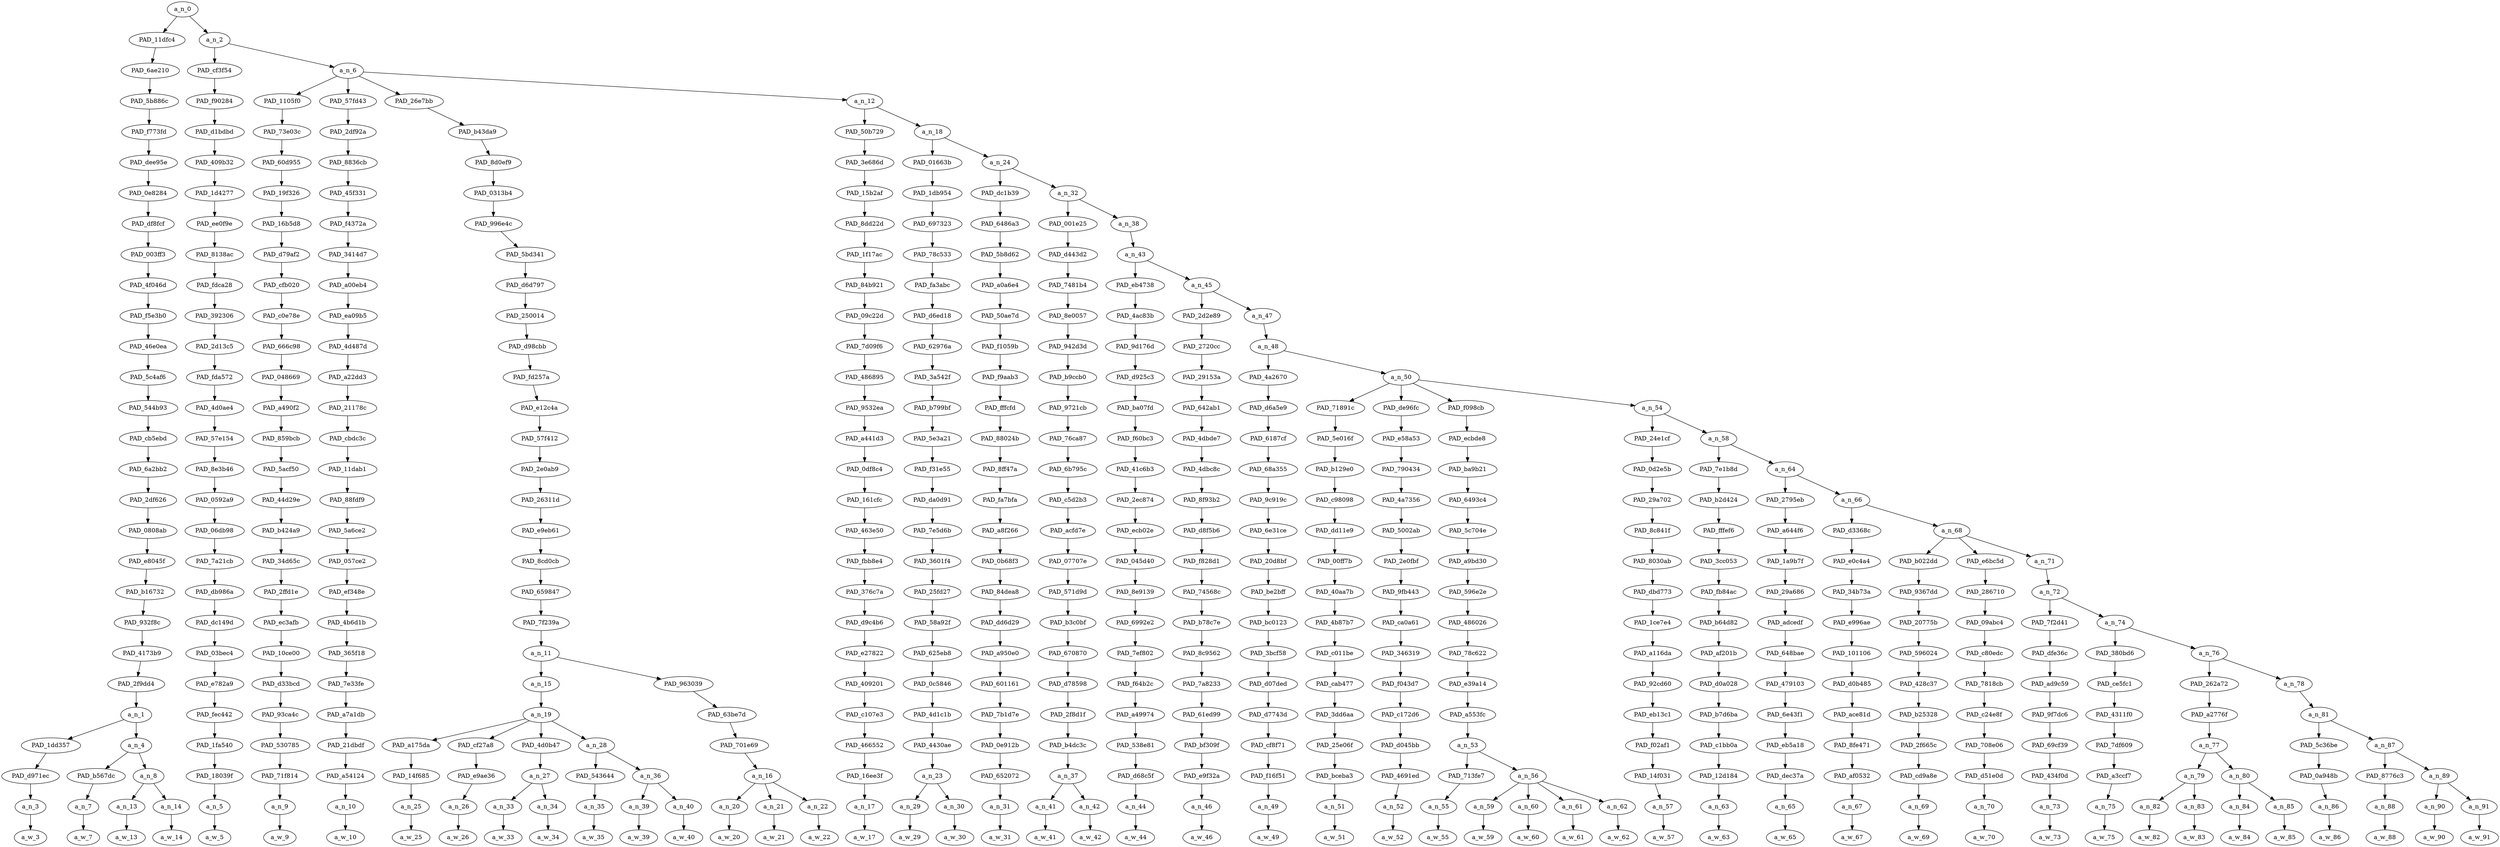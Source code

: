 strict digraph "" {
	a_n_0	[div_dir=1,
		index=0,
		level=27,
		pos="4.03226101398468,27!",
		text_span="[0, 1, 2, 3, 4, 5, 6, 7, 8, 9, 10, 11, 12, 13, 14, 15, 16, 17, 18, 19, 20, 21, 22, 23, 24, 25, 26, 27, 28, 29, 30, 31, 32, 33, 34, \
35, 36, 37, 38, 39, 40, 41, 42, 43, 44, 45, 46, 47, 48]",
		value=0.99999999];
	PAD_11dfc4	[div_dir=1,
		index=0,
		level=26,
		pos="0.875,26!",
		text_span="[0, 1, 2, 3]",
		value=0.10224089];
	a_n_0 -> PAD_11dfc4;
	a_n_2	[div_dir=1,
		index=1,
		level=26,
		pos="7.18952202796936,26!",
		text_span="[4, 5, 6, 7, 8, 9, 10, 11, 12, 13, 14, 15, 16, 17, 18, 19, 20, 21, 22, 23, 24, 25, 26, 27, 28, 29, 30, 31, 32, 33, 34, 35, 36, 37, \
38, 39, 40, 41, 42, 43, 44, 45, 46, 47, 48]",
		value=0.89716195];
	a_n_0 -> a_n_2;
	PAD_6ae210	[div_dir=1,
		index=0,
		level=25,
		pos="0.875,25!",
		text_span="[0, 1, 2, 3]",
		value=0.10224089];
	PAD_11dfc4 -> PAD_6ae210;
	PAD_5b886c	[div_dir=1,
		index=0,
		level=24,
		pos="0.875,24!",
		text_span="[0, 1, 2, 3]",
		value=0.10224089];
	PAD_6ae210 -> PAD_5b886c;
	PAD_f773fd	[div_dir=1,
		index=0,
		level=23,
		pos="0.875,23!",
		text_span="[0, 1, 2, 3]",
		value=0.10224089];
	PAD_5b886c -> PAD_f773fd;
	PAD_dee95e	[div_dir=1,
		index=0,
		level=22,
		pos="0.875,22!",
		text_span="[0, 1, 2, 3]",
		value=0.10224089];
	PAD_f773fd -> PAD_dee95e;
	PAD_0e8284	[div_dir=1,
		index=0,
		level=21,
		pos="0.875,21!",
		text_span="[0, 1, 2, 3]",
		value=0.10224089];
	PAD_dee95e -> PAD_0e8284;
	PAD_df8fcf	[div_dir=1,
		index=0,
		level=20,
		pos="0.875,20!",
		text_span="[0, 1, 2, 3]",
		value=0.10224089];
	PAD_0e8284 -> PAD_df8fcf;
	PAD_003ff3	[div_dir=1,
		index=0,
		level=19,
		pos="0.875,19!",
		text_span="[0, 1, 2, 3]",
		value=0.10224089];
	PAD_df8fcf -> PAD_003ff3;
	PAD_4f046d	[div_dir=1,
		index=0,
		level=18,
		pos="0.875,18!",
		text_span="[0, 1, 2, 3]",
		value=0.10224089];
	PAD_003ff3 -> PAD_4f046d;
	PAD_f5e3b0	[div_dir=1,
		index=0,
		level=17,
		pos="0.875,17!",
		text_span="[0, 1, 2, 3]",
		value=0.10224089];
	PAD_4f046d -> PAD_f5e3b0;
	PAD_46e0ea	[div_dir=1,
		index=0,
		level=16,
		pos="0.875,16!",
		text_span="[0, 1, 2, 3]",
		value=0.10224089];
	PAD_f5e3b0 -> PAD_46e0ea;
	PAD_5c4af6	[div_dir=1,
		index=0,
		level=15,
		pos="0.875,15!",
		text_span="[0, 1, 2, 3]",
		value=0.10224089];
	PAD_46e0ea -> PAD_5c4af6;
	PAD_544b93	[div_dir=1,
		index=0,
		level=14,
		pos="0.875,14!",
		text_span="[0, 1, 2, 3]",
		value=0.10224089];
	PAD_5c4af6 -> PAD_544b93;
	PAD_cb5ebd	[div_dir=1,
		index=0,
		level=13,
		pos="0.875,13!",
		text_span="[0, 1, 2, 3]",
		value=0.10224089];
	PAD_544b93 -> PAD_cb5ebd;
	PAD_6a2bb2	[div_dir=1,
		index=0,
		level=12,
		pos="0.875,12!",
		text_span="[0, 1, 2, 3]",
		value=0.10224089];
	PAD_cb5ebd -> PAD_6a2bb2;
	PAD_2df626	[div_dir=1,
		index=0,
		level=11,
		pos="0.875,11!",
		text_span="[0, 1, 2, 3]",
		value=0.10224089];
	PAD_6a2bb2 -> PAD_2df626;
	PAD_0808ab	[div_dir=1,
		index=0,
		level=10,
		pos="0.875,10!",
		text_span="[0, 1, 2, 3]",
		value=0.10224089];
	PAD_2df626 -> PAD_0808ab;
	PAD_e8045f	[div_dir=1,
		index=0,
		level=9,
		pos="0.875,9!",
		text_span="[0, 1, 2, 3]",
		value=0.10224089];
	PAD_0808ab -> PAD_e8045f;
	PAD_b16732	[div_dir=1,
		index=0,
		level=8,
		pos="0.875,8!",
		text_span="[0, 1, 2, 3]",
		value=0.10224089];
	PAD_e8045f -> PAD_b16732;
	PAD_932f8c	[div_dir=1,
		index=0,
		level=7,
		pos="0.875,7!",
		text_span="[0, 1, 2, 3]",
		value=0.10224089];
	PAD_b16732 -> PAD_932f8c;
	PAD_4173b9	[div_dir=1,
		index=0,
		level=6,
		pos="0.875,6!",
		text_span="[0, 1, 2, 3]",
		value=0.10224089];
	PAD_932f8c -> PAD_4173b9;
	PAD_2f9dd4	[div_dir=1,
		index=0,
		level=5,
		pos="0.875,5!",
		text_span="[0, 1, 2, 3]",
		value=0.10224089];
	PAD_4173b9 -> PAD_2f9dd4;
	a_n_1	[div_dir=1,
		index=0,
		level=4,
		pos="0.875,4!",
		text_span="[0, 1, 2, 3]",
		value=0.10224089];
	PAD_2f9dd4 -> a_n_1;
	PAD_1dd357	[div_dir=1,
		index=0,
		level=3,
		pos="0.0,3!",
		text_span="[0]",
		value=0.02469262];
	a_n_1 -> PAD_1dd357;
	a_n_4	[div_dir=1,
		index=1,
		level=3,
		pos="1.75,3!",
		text_span="[1, 2, 3]",
		value=0.07738074];
	a_n_1 -> a_n_4;
	PAD_d971ec	[div_dir=1,
		index=0,
		level=2,
		pos="0.0,2!",
		text_span="[0]",
		value=0.02469262];
	PAD_1dd357 -> PAD_d971ec;
	a_n_3	[div_dir=1,
		index=0,
		level=1,
		pos="0.0,1!",
		text_span="[0]",
		value=0.02469262];
	PAD_d971ec -> a_n_3;
	a_w_3	[div_dir=0,
		index=0,
		level=0,
		pos="0,0!",
		text_span="[0]",
		value=plenty];
	a_n_3 -> a_w_3;
	PAD_b567dc	[div_dir=1,
		index=1,
		level=2,
		pos="1.0,2!",
		text_span="[1]",
		value=0.01713967];
	a_n_4 -> PAD_b567dc;
	a_n_8	[div_dir=1,
		index=2,
		level=2,
		pos="2.5,2!",
		text_span="[2, 3]",
		value=0.06012527];
	a_n_4 -> a_n_8;
	a_n_7	[div_dir=1,
		index=1,
		level=1,
		pos="1.0,1!",
		text_span="[1]",
		value=0.01713967];
	PAD_b567dc -> a_n_7;
	a_w_7	[div_dir=0,
		index=1,
		level=0,
		pos="1,0!",
		text_span="[1]",
		value=of];
	a_n_7 -> a_w_7;
	a_n_13	[div_dir=1,
		index=2,
		level=1,
		pos="2.0,1!",
		text_span="[2]",
		value=0.01461543];
	a_n_8 -> a_n_13;
	a_n_14	[div_dir=1,
		index=3,
		level=1,
		pos="3.0,1!",
		text_span="[3]",
		value=0.04542876];
	a_n_8 -> a_n_14;
	a_w_13	[div_dir=0,
		index=2,
		level=0,
		pos="2,0!",
		text_span="[2]",
		value=e];
	a_n_13 -> a_w_13;
	a_w_14	[div_dir=0,
		index=3,
		level=0,
		pos="3,0!",
		text_span="[3]",
		value=celebs];
	a_n_14 -> a_w_14;
	PAD_cf3f54	[div_dir=1,
		index=1,
		level=25,
		pos="4.0,25!",
		text_span="[4]",
		value=0.01264373];
	a_n_2 -> PAD_cf3f54;
	a_n_6	[div_dir=1,
		index=2,
		level=25,
		pos="10.37904405593872,25!",
		text_span="[5, 6, 7, 8, 9, 10, 11, 12, 13, 14, 15, 16, 17, 18, 19, 20, 21, 22, 23, 24, 25, 26, 27, 28, 29, 30, 31, 32, 33, 34, 35, 36, 37, \
38, 39, 40, 41, 42, 43, 44, 45, 46, 47, 48]",
		value=0.88394445];
	a_n_2 -> a_n_6;
	PAD_f90284	[div_dir=1,
		index=1,
		level=24,
		pos="4.0,24!",
		text_span="[4]",
		value=0.01264373];
	PAD_cf3f54 -> PAD_f90284;
	PAD_d1bdbd	[div_dir=1,
		index=1,
		level=23,
		pos="4.0,23!",
		text_span="[4]",
		value=0.01264373];
	PAD_f90284 -> PAD_d1bdbd;
	PAD_409b32	[div_dir=1,
		index=1,
		level=22,
		pos="4.0,22!",
		text_span="[4]",
		value=0.01264373];
	PAD_d1bdbd -> PAD_409b32;
	PAD_1d4277	[div_dir=1,
		index=1,
		level=21,
		pos="4.0,21!",
		text_span="[4]",
		value=0.01264373];
	PAD_409b32 -> PAD_1d4277;
	PAD_ee0f9e	[div_dir=1,
		index=1,
		level=20,
		pos="4.0,20!",
		text_span="[4]",
		value=0.01264373];
	PAD_1d4277 -> PAD_ee0f9e;
	PAD_8138ac	[div_dir=1,
		index=1,
		level=19,
		pos="4.0,19!",
		text_span="[4]",
		value=0.01264373];
	PAD_ee0f9e -> PAD_8138ac;
	PAD_fdca28	[div_dir=1,
		index=1,
		level=18,
		pos="4.0,18!",
		text_span="[4]",
		value=0.01264373];
	PAD_8138ac -> PAD_fdca28;
	PAD_392306	[div_dir=1,
		index=1,
		level=17,
		pos="4.0,17!",
		text_span="[4]",
		value=0.01264373];
	PAD_fdca28 -> PAD_392306;
	PAD_2d13c5	[div_dir=1,
		index=1,
		level=16,
		pos="4.0,16!",
		text_span="[4]",
		value=0.01264373];
	PAD_392306 -> PAD_2d13c5;
	PAD_fda572	[div_dir=1,
		index=1,
		level=15,
		pos="4.0,15!",
		text_span="[4]",
		value=0.01264373];
	PAD_2d13c5 -> PAD_fda572;
	PAD_4d0ae4	[div_dir=1,
		index=1,
		level=14,
		pos="4.0,14!",
		text_span="[4]",
		value=0.01264373];
	PAD_fda572 -> PAD_4d0ae4;
	PAD_57e154	[div_dir=1,
		index=1,
		level=13,
		pos="4.0,13!",
		text_span="[4]",
		value=0.01264373];
	PAD_4d0ae4 -> PAD_57e154;
	PAD_8e3b46	[div_dir=1,
		index=1,
		level=12,
		pos="4.0,12!",
		text_span="[4]",
		value=0.01264373];
	PAD_57e154 -> PAD_8e3b46;
	PAD_0592a9	[div_dir=1,
		index=1,
		level=11,
		pos="4.0,11!",
		text_span="[4]",
		value=0.01264373];
	PAD_8e3b46 -> PAD_0592a9;
	PAD_06db98	[div_dir=1,
		index=1,
		level=10,
		pos="4.0,10!",
		text_span="[4]",
		value=0.01264373];
	PAD_0592a9 -> PAD_06db98;
	PAD_7a21cb	[div_dir=1,
		index=1,
		level=9,
		pos="4.0,9!",
		text_span="[4]",
		value=0.01264373];
	PAD_06db98 -> PAD_7a21cb;
	PAD_db986a	[div_dir=1,
		index=1,
		level=8,
		pos="4.0,8!",
		text_span="[4]",
		value=0.01264373];
	PAD_7a21cb -> PAD_db986a;
	PAD_dc149d	[div_dir=1,
		index=1,
		level=7,
		pos="4.0,7!",
		text_span="[4]",
		value=0.01264373];
	PAD_db986a -> PAD_dc149d;
	PAD_03bec4	[div_dir=1,
		index=1,
		level=6,
		pos="4.0,6!",
		text_span="[4]",
		value=0.01264373];
	PAD_dc149d -> PAD_03bec4;
	PAD_e782a9	[div_dir=1,
		index=1,
		level=5,
		pos="4.0,5!",
		text_span="[4]",
		value=0.01264373];
	PAD_03bec4 -> PAD_e782a9;
	PAD_fec442	[div_dir=1,
		index=1,
		level=4,
		pos="4.0,4!",
		text_span="[4]",
		value=0.01264373];
	PAD_e782a9 -> PAD_fec442;
	PAD_1fa540	[div_dir=1,
		index=2,
		level=3,
		pos="4.0,3!",
		text_span="[4]",
		value=0.01264373];
	PAD_fec442 -> PAD_1fa540;
	PAD_18039f	[div_dir=1,
		index=3,
		level=2,
		pos="4.0,2!",
		text_span="[4]",
		value=0.01264373];
	PAD_1fa540 -> PAD_18039f;
	a_n_5	[div_dir=1,
		index=4,
		level=1,
		pos="4.0,1!",
		text_span="[4]",
		value=0.01264373];
	PAD_18039f -> a_n_5;
	a_w_5	[div_dir=0,
		index=4,
		level=0,
		pos="4,0!",
		text_span="[4]",
		value=have];
	a_n_5 -> a_w_5;
	PAD_1105f0	[div_dir=-1,
		index=2,
		level=24,
		pos="5.0,24!",
		text_span="[5]",
		value=0.01296035];
	a_n_6 -> PAD_1105f0;
	PAD_57fd43	[div_dir=1,
		index=3,
		level=24,
		pos="6.0,24!",
		text_span="[6]",
		value=0.03812661];
	a_n_6 -> PAD_57fd43;
	PAD_26e7bb	[div_dir=1,
		index=4,
		level=24,
		pos="12.03125,24!",
		text_span="[7, 8, 9, 10, 11, 12, 13, 14, 15, 16]",
		value=0.18737425];
	a_n_6 -> PAD_26e7bb;
	a_n_12	[div_dir=1,
		index=5,
		level=24,
		pos="18.484926223754883,24!",
		text_span="[17, 18, 19, 20, 21, 22, 23, 24, 25, 26, 27, 28, 29, 30, 31, 32, 33, 34, 35, 36, 37, 38, 39, 40, 41, 42, 43, 44, 45, 46, 47, 48]",
		value=0.64491252];
	a_n_6 -> a_n_12;
	PAD_73e03c	[div_dir=-1,
		index=2,
		level=23,
		pos="5.0,23!",
		text_span="[5]",
		value=0.01296035];
	PAD_1105f0 -> PAD_73e03c;
	PAD_60d955	[div_dir=-1,
		index=2,
		level=22,
		pos="5.0,22!",
		text_span="[5]",
		value=0.01296035];
	PAD_73e03c -> PAD_60d955;
	PAD_19f326	[div_dir=-1,
		index=2,
		level=21,
		pos="5.0,21!",
		text_span="[5]",
		value=0.01296035];
	PAD_60d955 -> PAD_19f326;
	PAD_16b5d8	[div_dir=-1,
		index=2,
		level=20,
		pos="5.0,20!",
		text_span="[5]",
		value=0.01296035];
	PAD_19f326 -> PAD_16b5d8;
	PAD_d79af2	[div_dir=-1,
		index=2,
		level=19,
		pos="5.0,19!",
		text_span="[5]",
		value=0.01296035];
	PAD_16b5d8 -> PAD_d79af2;
	PAD_cfb020	[div_dir=-1,
		index=2,
		level=18,
		pos="5.0,18!",
		text_span="[5]",
		value=0.01296035];
	PAD_d79af2 -> PAD_cfb020;
	PAD_c0e78e	[div_dir=-1,
		index=2,
		level=17,
		pos="5.0,17!",
		text_span="[5]",
		value=0.01296035];
	PAD_cfb020 -> PAD_c0e78e;
	PAD_666c98	[div_dir=-1,
		index=2,
		level=16,
		pos="5.0,16!",
		text_span="[5]",
		value=0.01296035];
	PAD_c0e78e -> PAD_666c98;
	PAD_048669	[div_dir=-1,
		index=2,
		level=15,
		pos="5.0,15!",
		text_span="[5]",
		value=0.01296035];
	PAD_666c98 -> PAD_048669;
	PAD_a490f2	[div_dir=-1,
		index=2,
		level=14,
		pos="5.0,14!",
		text_span="[5]",
		value=0.01296035];
	PAD_048669 -> PAD_a490f2;
	PAD_859bcb	[div_dir=-1,
		index=2,
		level=13,
		pos="5.0,13!",
		text_span="[5]",
		value=0.01296035];
	PAD_a490f2 -> PAD_859bcb;
	PAD_5acf50	[div_dir=-1,
		index=2,
		level=12,
		pos="5.0,12!",
		text_span="[5]",
		value=0.01296035];
	PAD_859bcb -> PAD_5acf50;
	PAD_44d29e	[div_dir=-1,
		index=2,
		level=11,
		pos="5.0,11!",
		text_span="[5]",
		value=0.01296035];
	PAD_5acf50 -> PAD_44d29e;
	PAD_b424a9	[div_dir=-1,
		index=2,
		level=10,
		pos="5.0,10!",
		text_span="[5]",
		value=0.01296035];
	PAD_44d29e -> PAD_b424a9;
	PAD_34d65c	[div_dir=-1,
		index=2,
		level=9,
		pos="5.0,9!",
		text_span="[5]",
		value=0.01296035];
	PAD_b424a9 -> PAD_34d65c;
	PAD_2ffd1e	[div_dir=-1,
		index=2,
		level=8,
		pos="5.0,8!",
		text_span="[5]",
		value=0.01296035];
	PAD_34d65c -> PAD_2ffd1e;
	PAD_ec3afb	[div_dir=-1,
		index=2,
		level=7,
		pos="5.0,7!",
		text_span="[5]",
		value=0.01296035];
	PAD_2ffd1e -> PAD_ec3afb;
	PAD_10ce00	[div_dir=-1,
		index=2,
		level=6,
		pos="5.0,6!",
		text_span="[5]",
		value=0.01296035];
	PAD_ec3afb -> PAD_10ce00;
	PAD_d33bcd	[div_dir=-1,
		index=2,
		level=5,
		pos="5.0,5!",
		text_span="[5]",
		value=0.01296035];
	PAD_10ce00 -> PAD_d33bcd;
	PAD_93ca4c	[div_dir=-1,
		index=2,
		level=4,
		pos="5.0,4!",
		text_span="[5]",
		value=0.01296035];
	PAD_d33bcd -> PAD_93ca4c;
	PAD_530785	[div_dir=-1,
		index=3,
		level=3,
		pos="5.0,3!",
		text_span="[5]",
		value=0.01296035];
	PAD_93ca4c -> PAD_530785;
	PAD_71f814	[div_dir=-1,
		index=4,
		level=2,
		pos="5.0,2!",
		text_span="[5]",
		value=0.01296035];
	PAD_530785 -> PAD_71f814;
	a_n_9	[div_dir=-1,
		index=5,
		level=1,
		pos="5.0,1!",
		text_span="[5]",
		value=0.01296035];
	PAD_71f814 -> a_n_9;
	a_w_9	[div_dir=0,
		index=5,
		level=0,
		pos="5,0!",
		text_span="[5]",
		value=covered];
	a_n_9 -> a_w_9;
	PAD_2df92a	[div_dir=1,
		index=3,
		level=23,
		pos="6.0,23!",
		text_span="[6]",
		value=0.03812661];
	PAD_57fd43 -> PAD_2df92a;
	PAD_8836cb	[div_dir=1,
		index=3,
		level=22,
		pos="6.0,22!",
		text_span="[6]",
		value=0.03812661];
	PAD_2df92a -> PAD_8836cb;
	PAD_45f331	[div_dir=1,
		index=3,
		level=21,
		pos="6.0,21!",
		text_span="[6]",
		value=0.03812661];
	PAD_8836cb -> PAD_45f331;
	PAD_f4372a	[div_dir=1,
		index=3,
		level=20,
		pos="6.0,20!",
		text_span="[6]",
		value=0.03812661];
	PAD_45f331 -> PAD_f4372a;
	PAD_3414d7	[div_dir=1,
		index=3,
		level=19,
		pos="6.0,19!",
		text_span="[6]",
		value=0.03812661];
	PAD_f4372a -> PAD_3414d7;
	PAD_a00eb4	[div_dir=1,
		index=3,
		level=18,
		pos="6.0,18!",
		text_span="[6]",
		value=0.03812661];
	PAD_3414d7 -> PAD_a00eb4;
	PAD_ea09b5	[div_dir=1,
		index=3,
		level=17,
		pos="6.0,17!",
		text_span="[6]",
		value=0.03812661];
	PAD_a00eb4 -> PAD_ea09b5;
	PAD_4d487d	[div_dir=1,
		index=3,
		level=16,
		pos="6.0,16!",
		text_span="[6]",
		value=0.03812661];
	PAD_ea09b5 -> PAD_4d487d;
	PAD_a22dd3	[div_dir=1,
		index=3,
		level=15,
		pos="6.0,15!",
		text_span="[6]",
		value=0.03812661];
	PAD_4d487d -> PAD_a22dd3;
	PAD_21178c	[div_dir=1,
		index=3,
		level=14,
		pos="6.0,14!",
		text_span="[6]",
		value=0.03812661];
	PAD_a22dd3 -> PAD_21178c;
	PAD_cbdc3c	[div_dir=1,
		index=3,
		level=13,
		pos="6.0,13!",
		text_span="[6]",
		value=0.03812661];
	PAD_21178c -> PAD_cbdc3c;
	PAD_11dab1	[div_dir=1,
		index=3,
		level=12,
		pos="6.0,12!",
		text_span="[6]",
		value=0.03812661];
	PAD_cbdc3c -> PAD_11dab1;
	PAD_88fdf9	[div_dir=1,
		index=3,
		level=11,
		pos="6.0,11!",
		text_span="[6]",
		value=0.03812661];
	PAD_11dab1 -> PAD_88fdf9;
	PAD_5a6ce2	[div_dir=1,
		index=3,
		level=10,
		pos="6.0,10!",
		text_span="[6]",
		value=0.03812661];
	PAD_88fdf9 -> PAD_5a6ce2;
	PAD_057ce2	[div_dir=1,
		index=3,
		level=9,
		pos="6.0,9!",
		text_span="[6]",
		value=0.03812661];
	PAD_5a6ce2 -> PAD_057ce2;
	PAD_ef348e	[div_dir=1,
		index=3,
		level=8,
		pos="6.0,8!",
		text_span="[6]",
		value=0.03812661];
	PAD_057ce2 -> PAD_ef348e;
	PAD_4b6d1b	[div_dir=1,
		index=3,
		level=7,
		pos="6.0,7!",
		text_span="[6]",
		value=0.03812661];
	PAD_ef348e -> PAD_4b6d1b;
	PAD_365f18	[div_dir=1,
		index=3,
		level=6,
		pos="6.0,6!",
		text_span="[6]",
		value=0.03812661];
	PAD_4b6d1b -> PAD_365f18;
	PAD_7e33fe	[div_dir=1,
		index=3,
		level=5,
		pos="6.0,5!",
		text_span="[6]",
		value=0.03812661];
	PAD_365f18 -> PAD_7e33fe;
	PAD_a7a1db	[div_dir=1,
		index=3,
		level=4,
		pos="6.0,4!",
		text_span="[6]",
		value=0.03812661];
	PAD_7e33fe -> PAD_a7a1db;
	PAD_21dbdf	[div_dir=1,
		index=4,
		level=3,
		pos="6.0,3!",
		text_span="[6]",
		value=0.03812661];
	PAD_a7a1db -> PAD_21dbdf;
	PAD_a54124	[div_dir=1,
		index=5,
		level=2,
		pos="6.0,2!",
		text_span="[6]",
		value=0.03812661];
	PAD_21dbdf -> PAD_a54124;
	a_n_10	[div_dir=1,
		index=6,
		level=1,
		pos="6.0,1!",
		text_span="[6]",
		value=0.03812661];
	PAD_a54124 -> a_n_10;
	a_w_10	[div_dir=0,
		index=6,
		level=0,
		pos="6,0!",
		text_span="[6]",
		value=israid];
	a_n_10 -> a_w_10;
	PAD_b43da9	[div_dir=1,
		index=4,
		level=23,
		pos="12.03125,23!",
		text_span="[7, 8, 9, 10, 11, 12, 13, 14, 15, 16]",
		value=0.18737425];
	PAD_26e7bb -> PAD_b43da9;
	PAD_8d0ef9	[div_dir=1,
		index=4,
		level=22,
		pos="12.03125,22!",
		text_span="[7, 8, 9, 10, 11, 12, 13, 14, 15, 16]",
		value=0.18737425];
	PAD_b43da9 -> PAD_8d0ef9;
	PAD_0313b4	[div_dir=1,
		index=4,
		level=21,
		pos="12.03125,21!",
		text_span="[7, 8, 9, 10, 11, 12, 13, 14, 15, 16]",
		value=0.18737425];
	PAD_8d0ef9 -> PAD_0313b4;
	PAD_996e4c	[div_dir=1,
		index=4,
		level=20,
		pos="12.03125,20!",
		text_span="[7, 8, 9, 10, 11, 12, 13, 14, 15, 16]",
		value=0.18737425];
	PAD_0313b4 -> PAD_996e4c;
	PAD_5bd341	[div_dir=1,
		index=4,
		level=19,
		pos="12.03125,19!",
		text_span="[7, 8, 9, 10, 11, 12, 13, 14, 15, 16]",
		value=0.18737425];
	PAD_996e4c -> PAD_5bd341;
	PAD_d6d797	[div_dir=1,
		index=4,
		level=18,
		pos="12.03125,18!",
		text_span="[7, 8, 9, 10, 11, 12, 13, 14, 15, 16]",
		value=0.18737425];
	PAD_5bd341 -> PAD_d6d797;
	PAD_250014	[div_dir=1,
		index=4,
		level=17,
		pos="12.03125,17!",
		text_span="[7, 8, 9, 10, 11, 12, 13, 14, 15, 16]",
		value=0.18737425];
	PAD_d6d797 -> PAD_250014;
	PAD_d98cbb	[div_dir=1,
		index=4,
		level=16,
		pos="12.03125,16!",
		text_span="[7, 8, 9, 10, 11, 12, 13, 14, 15, 16]",
		value=0.18737425];
	PAD_250014 -> PAD_d98cbb;
	PAD_fd257a	[div_dir=1,
		index=4,
		level=15,
		pos="12.03125,15!",
		text_span="[7, 8, 9, 10, 11, 12, 13, 14, 15, 16]",
		value=0.18737425];
	PAD_d98cbb -> PAD_fd257a;
	PAD_e12c4a	[div_dir=1,
		index=4,
		level=14,
		pos="12.03125,14!",
		text_span="[7, 8, 9, 10, 11, 12, 13, 14, 15, 16]",
		value=0.18737425];
	PAD_fd257a -> PAD_e12c4a;
	PAD_57f412	[div_dir=1,
		index=4,
		level=13,
		pos="12.03125,13!",
		text_span="[7, 8, 9, 10, 11, 12, 13, 14, 15, 16]",
		value=0.18737425];
	PAD_e12c4a -> PAD_57f412;
	PAD_2e0ab9	[div_dir=1,
		index=4,
		level=12,
		pos="12.03125,12!",
		text_span="[7, 8, 9, 10, 11, 12, 13, 14, 15, 16]",
		value=0.18737425];
	PAD_57f412 -> PAD_2e0ab9;
	PAD_26311d	[div_dir=1,
		index=4,
		level=11,
		pos="12.03125,11!",
		text_span="[7, 8, 9, 10, 11, 12, 13, 14, 15, 16]",
		value=0.18737425];
	PAD_2e0ab9 -> PAD_26311d;
	PAD_e9eb61	[div_dir=1,
		index=4,
		level=10,
		pos="12.03125,10!",
		text_span="[7, 8, 9, 10, 11, 12, 13, 14, 15, 16]",
		value=0.18737425];
	PAD_26311d -> PAD_e9eb61;
	PAD_8cd0cb	[div_dir=1,
		index=4,
		level=9,
		pos="12.03125,9!",
		text_span="[7, 8, 9, 10, 11, 12, 13, 14, 15, 16]",
		value=0.18737425];
	PAD_e9eb61 -> PAD_8cd0cb;
	PAD_659847	[div_dir=1,
		index=4,
		level=8,
		pos="12.03125,8!",
		text_span="[7, 8, 9, 10, 11, 12, 13, 14, 15, 16]",
		value=0.18737425];
	PAD_8cd0cb -> PAD_659847;
	PAD_7f239a	[div_dir=1,
		index=4,
		level=7,
		pos="12.03125,7!",
		text_span="[7, 8, 9, 10, 11, 12, 13, 14, 15, 16]",
		value=0.18737425];
	PAD_659847 -> PAD_7f239a;
	a_n_11	[div_dir=1,
		index=4,
		level=6,
		pos="12.03125,6!",
		text_span="[7, 8, 9, 10, 11, 12, 13, 14, 15, 16]",
		value=0.18737425];
	PAD_7f239a -> a_n_11;
	a_n_15	[div_dir=1,
		index=4,
		level=5,
		pos="9.0625,5!",
		text_span="[7, 8, 9, 10, 11, 12, 13]",
		value=0.11222656];
	a_n_11 -> a_n_15;
	PAD_963039	[div_dir=1,
		index=5,
		level=5,
		pos="15.0,5!",
		text_span="[14, 15, 16]",
		value=0.07489862];
	a_n_11 -> PAD_963039;
	a_n_19	[div_dir=1,
		index=4,
		level=4,
		pos="9.0625,4!",
		text_span="[7, 8, 9, 10, 11, 12, 13]",
		value=0.11204788];
	a_n_15 -> a_n_19;
	PAD_a175da	[div_dir=1,
		index=5,
		level=3,
		pos="7.0,3!",
		text_span="[7]",
		value=0.01704796];
	a_n_19 -> PAD_a175da;
	PAD_cf27a8	[div_dir=1,
		index=6,
		level=3,
		pos="8.0,3!",
		text_span="[8]",
		value=0.02404937];
	a_n_19 -> PAD_cf27a8;
	PAD_4d0b47	[div_dir=1,
		index=7,
		level=3,
		pos="9.5,3!",
		text_span="[9, 10]",
		value=0.02813640];
	a_n_19 -> PAD_4d0b47;
	a_n_28	[div_dir=1,
		index=8,
		level=3,
		pos="11.75,3!",
		text_span="[11, 12, 13]",
		value=0.04263548];
	a_n_19 -> a_n_28;
	PAD_14f685	[div_dir=1,
		index=6,
		level=2,
		pos="7.0,2!",
		text_span="[7]",
		value=0.01704796];
	PAD_a175da -> PAD_14f685;
	a_n_25	[div_dir=1,
		index=7,
		level=1,
		pos="7.0,1!",
		text_span="[7]",
		value=0.01704796];
	PAD_14f685 -> a_n_25;
	a_w_25	[div_dir=0,
		index=7,
		level=0,
		pos="7,0!",
		text_span="[7]",
		value=sending];
	a_n_25 -> a_w_25;
	PAD_e9ae36	[div_dir=1,
		index=7,
		level=2,
		pos="8.0,2!",
		text_span="[8]",
		value=0.02404937];
	PAD_cf27a8 -> PAD_e9ae36;
	a_n_26	[div_dir=1,
		index=8,
		level=1,
		pos="8.0,1!",
		text_span="[8]",
		value=0.02404937];
	PAD_e9ae36 -> a_n_26;
	a_w_26	[div_dir=0,
		index=8,
		level=0,
		pos="8,0!",
		text_span="[8]",
		value=africans];
	a_n_26 -> a_w_26;
	a_n_27	[div_dir=1,
		index=8,
		level=2,
		pos="9.5,2!",
		text_span="[9, 10]",
		value=0.02813640];
	PAD_4d0b47 -> a_n_27;
	a_n_33	[div_dir=1,
		index=9,
		level=1,
		pos="9.0,1!",
		text_span="[9]",
		value=0.01331456];
	a_n_27 -> a_n_33;
	a_n_34	[div_dir=1,
		index=10,
		level=1,
		pos="10.0,1!",
		text_span="[10]",
		value=0.01476706];
	a_n_27 -> a_n_34;
	a_w_33	[div_dir=0,
		index=9,
		level=0,
		pos="9,0!",
		text_span="[9]",
		value=from];
	a_n_33 -> a_w_33;
	a_w_34	[div_dir=0,
		index=10,
		level=0,
		pos="10,0!",
		text_span="[10]",
		value=israel];
	a_n_34 -> a_w_34;
	PAD_543644	[div_dir=1,
		index=9,
		level=2,
		pos="11.0,2!",
		text_span="[11]",
		value=0.01153197];
	a_n_28 -> PAD_543644;
	a_n_36	[div_dir=1,
		index=10,
		level=2,
		pos="12.5,2!",
		text_span="[12, 13]",
		value=0.03098080];
	a_n_28 -> a_n_36;
	a_n_35	[div_dir=1,
		index=11,
		level=1,
		pos="11.0,1!",
		text_span="[11]",
		value=0.01153197];
	PAD_543644 -> a_n_35;
	a_w_35	[div_dir=0,
		index=11,
		level=0,
		pos="11,0!",
		text_span="[11]",
		value=to];
	a_n_35 -> a_w_35;
	a_n_39	[div_dir=1,
		index=12,
		level=1,
		pos="12.0,1!",
		text_span="[12]",
		value=0.01576377];
	a_n_36 -> a_n_39;
	a_n_40	[div_dir=1,
		index=13,
		level=1,
		pos="13.0,1!",
		text_span="[13]",
		value=0.01507405];
	a_n_36 -> a_n_40;
	a_w_39	[div_dir=0,
		index=12,
		level=0,
		pos="12,0!",
		text_span="[12]",
		value=europe];
	a_n_39 -> a_w_39;
	a_w_40	[div_dir=0,
		index=13,
		level=0,
		pos="13,0!",
		text_span="[13]",
		value=patrick];
	a_n_40 -> a_w_40;
	PAD_63be7d	[div_dir=1,
		index=5,
		level=4,
		pos="15.0,4!",
		text_span="[14, 15, 16]",
		value=0.07489862];
	PAD_963039 -> PAD_63be7d;
	PAD_701e69	[div_dir=1,
		index=9,
		level=3,
		pos="15.0,3!",
		text_span="[14, 15, 16]",
		value=0.07489862];
	PAD_63be7d -> PAD_701e69;
	a_n_16	[div_dir=1,
		index=11,
		level=2,
		pos="15.0,2!",
		text_span="[14, 15, 16]",
		value=0.07489862];
	PAD_701e69 -> a_n_16;
	a_n_20	[div_dir=1,
		index=14,
		level=1,
		pos="14.0,1!",
		text_span="[14]",
		value=0.01463220];
	a_n_16 -> a_n_20;
	a_n_21	[div_dir=1,
		index=15,
		level=1,
		pos="15.0,1!",
		text_span="[15]",
		value=0.01477611];
	a_n_16 -> a_n_21;
	a_n_22	[div_dir=1,
		index=16,
		level=1,
		pos="16.0,1!",
		text_span="[16]",
		value=0.04531460];
	a_n_16 -> a_n_22;
	a_w_20	[div_dir=0,
		index=14,
		level=0,
		pos="14,0!",
		text_span="[14]",
		value=little];
	a_n_20 -> a_w_20;
	a_w_21	[div_dir=0,
		index=15,
		level=0,
		pos="15,0!",
		text_span="[15]",
		value=promotes];
	a_n_21 -> a_w_21;
	a_w_22	[div_dir=0,
		index=16,
		level=0,
		pos="16,0!",
		text_span="[16]",
		value=zionism];
	a_n_22 -> a_w_22;
	PAD_50b729	[div_dir=1,
		index=5,
		level=23,
		pos="17.0,23!",
		text_span="[17]",
		value=0.01223902];
	a_n_12 -> PAD_50b729;
	a_n_18	[div_dir=1,
		index=6,
		level=23,
		pos="19.969852447509766,23!",
		text_span="[18, 19, 20, 21, 22, 23, 24, 25, 26, 27, 28, 29, 30, 31, 32, 33, 34, 35, 36, 37, 38, 39, 40, 41, 42, 43, 44, 45, 46, 47, 48]",
		value=0.63215015];
	a_n_12 -> a_n_18;
	PAD_3e686d	[div_dir=1,
		index=5,
		level=22,
		pos="17.0,22!",
		text_span="[17]",
		value=0.01223902];
	PAD_50b729 -> PAD_3e686d;
	PAD_15b2af	[div_dir=1,
		index=5,
		level=21,
		pos="17.0,21!",
		text_span="[17]",
		value=0.01223902];
	PAD_3e686d -> PAD_15b2af;
	PAD_8dd22d	[div_dir=1,
		index=5,
		level=20,
		pos="17.0,20!",
		text_span="[17]",
		value=0.01223902];
	PAD_15b2af -> PAD_8dd22d;
	PAD_1f17ac	[div_dir=1,
		index=5,
		level=19,
		pos="17.0,19!",
		text_span="[17]",
		value=0.01223902];
	PAD_8dd22d -> PAD_1f17ac;
	PAD_84b921	[div_dir=1,
		index=5,
		level=18,
		pos="17.0,18!",
		text_span="[17]",
		value=0.01223902];
	PAD_1f17ac -> PAD_84b921;
	PAD_09c22d	[div_dir=1,
		index=5,
		level=17,
		pos="17.0,17!",
		text_span="[17]",
		value=0.01223902];
	PAD_84b921 -> PAD_09c22d;
	PAD_7d09f6	[div_dir=1,
		index=5,
		level=16,
		pos="17.0,16!",
		text_span="[17]",
		value=0.01223902];
	PAD_09c22d -> PAD_7d09f6;
	PAD_486895	[div_dir=1,
		index=5,
		level=15,
		pos="17.0,15!",
		text_span="[17]",
		value=0.01223902];
	PAD_7d09f6 -> PAD_486895;
	PAD_9532ea	[div_dir=1,
		index=5,
		level=14,
		pos="17.0,14!",
		text_span="[17]",
		value=0.01223902];
	PAD_486895 -> PAD_9532ea;
	PAD_a441d3	[div_dir=1,
		index=5,
		level=13,
		pos="17.0,13!",
		text_span="[17]",
		value=0.01223902];
	PAD_9532ea -> PAD_a441d3;
	PAD_0df8c4	[div_dir=1,
		index=5,
		level=12,
		pos="17.0,12!",
		text_span="[17]",
		value=0.01223902];
	PAD_a441d3 -> PAD_0df8c4;
	PAD_161cfc	[div_dir=1,
		index=5,
		level=11,
		pos="17.0,11!",
		text_span="[17]",
		value=0.01223902];
	PAD_0df8c4 -> PAD_161cfc;
	PAD_463e50	[div_dir=1,
		index=5,
		level=10,
		pos="17.0,10!",
		text_span="[17]",
		value=0.01223902];
	PAD_161cfc -> PAD_463e50;
	PAD_fbb8e4	[div_dir=1,
		index=5,
		level=9,
		pos="17.0,9!",
		text_span="[17]",
		value=0.01223902];
	PAD_463e50 -> PAD_fbb8e4;
	PAD_376c7a	[div_dir=1,
		index=5,
		level=8,
		pos="17.0,8!",
		text_span="[17]",
		value=0.01223902];
	PAD_fbb8e4 -> PAD_376c7a;
	PAD_d9c4b6	[div_dir=1,
		index=5,
		level=7,
		pos="17.0,7!",
		text_span="[17]",
		value=0.01223902];
	PAD_376c7a -> PAD_d9c4b6;
	PAD_e27822	[div_dir=1,
		index=5,
		level=6,
		pos="17.0,6!",
		text_span="[17]",
		value=0.01223902];
	PAD_d9c4b6 -> PAD_e27822;
	PAD_409201	[div_dir=1,
		index=6,
		level=5,
		pos="17.0,5!",
		text_span="[17]",
		value=0.01223902];
	PAD_e27822 -> PAD_409201;
	PAD_c107e3	[div_dir=1,
		index=6,
		level=4,
		pos="17.0,4!",
		text_span="[17]",
		value=0.01223902];
	PAD_409201 -> PAD_c107e3;
	PAD_466552	[div_dir=1,
		index=10,
		level=3,
		pos="17.0,3!",
		text_span="[17]",
		value=0.01223902];
	PAD_c107e3 -> PAD_466552;
	PAD_16ee3f	[div_dir=1,
		index=12,
		level=2,
		pos="17.0,2!",
		text_span="[17]",
		value=0.01223902];
	PAD_466552 -> PAD_16ee3f;
	a_n_17	[div_dir=1,
		index=17,
		level=1,
		pos="17.0,1!",
		text_span="[17]",
		value=0.01223902];
	PAD_16ee3f -> a_n_17;
	a_w_17	[div_dir=0,
		index=17,
		level=0,
		pos="17,0!",
		text_span="[17]",
		value=as];
	a_n_17 -> a_w_17;
	PAD_01663b	[div_dir=1,
		index=6,
		level=22,
		pos="18.5,22!",
		text_span="[18, 19]",
		value=0.02353178];
	a_n_18 -> PAD_01663b;
	a_n_24	[div_dir=1,
		index=7,
		level=22,
		pos="21.43970489501953,22!",
		text_span="[20, 21, 22, 23, 24, 25, 26, 27, 28, 29, 30, 31, 32, 33, 34, 35, 36, 37, 38, 39, 40, 41, 42, 43, 44, 45, 46, 47, 48]",
		value=0.60808842];
	a_n_18 -> a_n_24;
	PAD_1db954	[div_dir=1,
		index=6,
		level=21,
		pos="18.5,21!",
		text_span="[18, 19]",
		value=0.02353178];
	PAD_01663b -> PAD_1db954;
	PAD_697323	[div_dir=1,
		index=6,
		level=20,
		pos="18.5,20!",
		text_span="[18, 19]",
		value=0.02353178];
	PAD_1db954 -> PAD_697323;
	PAD_78c533	[div_dir=1,
		index=6,
		level=19,
		pos="18.5,19!",
		text_span="[18, 19]",
		value=0.02353178];
	PAD_697323 -> PAD_78c533;
	PAD_fa3abc	[div_dir=1,
		index=6,
		level=18,
		pos="18.5,18!",
		text_span="[18, 19]",
		value=0.02353178];
	PAD_78c533 -> PAD_fa3abc;
	PAD_d6ed18	[div_dir=1,
		index=6,
		level=17,
		pos="18.5,17!",
		text_span="[18, 19]",
		value=0.02353178];
	PAD_fa3abc -> PAD_d6ed18;
	PAD_62976a	[div_dir=1,
		index=6,
		level=16,
		pos="18.5,16!",
		text_span="[18, 19]",
		value=0.02353178];
	PAD_d6ed18 -> PAD_62976a;
	PAD_3a542f	[div_dir=1,
		index=6,
		level=15,
		pos="18.5,15!",
		text_span="[18, 19]",
		value=0.02353178];
	PAD_62976a -> PAD_3a542f;
	PAD_b799bf	[div_dir=1,
		index=6,
		level=14,
		pos="18.5,14!",
		text_span="[18, 19]",
		value=0.02353178];
	PAD_3a542f -> PAD_b799bf;
	PAD_5e3a21	[div_dir=1,
		index=6,
		level=13,
		pos="18.5,13!",
		text_span="[18, 19]",
		value=0.02353178];
	PAD_b799bf -> PAD_5e3a21;
	PAD_f31e55	[div_dir=1,
		index=6,
		level=12,
		pos="18.5,12!",
		text_span="[18, 19]",
		value=0.02353178];
	PAD_5e3a21 -> PAD_f31e55;
	PAD_da0d91	[div_dir=1,
		index=6,
		level=11,
		pos="18.5,11!",
		text_span="[18, 19]",
		value=0.02353178];
	PAD_f31e55 -> PAD_da0d91;
	PAD_7e5d6b	[div_dir=1,
		index=6,
		level=10,
		pos="18.5,10!",
		text_span="[18, 19]",
		value=0.02353178];
	PAD_da0d91 -> PAD_7e5d6b;
	PAD_3601f4	[div_dir=1,
		index=6,
		level=9,
		pos="18.5,9!",
		text_span="[18, 19]",
		value=0.02353178];
	PAD_7e5d6b -> PAD_3601f4;
	PAD_25fd27	[div_dir=1,
		index=6,
		level=8,
		pos="18.5,8!",
		text_span="[18, 19]",
		value=0.02353178];
	PAD_3601f4 -> PAD_25fd27;
	PAD_58a92f	[div_dir=1,
		index=6,
		level=7,
		pos="18.5,7!",
		text_span="[18, 19]",
		value=0.02353178];
	PAD_25fd27 -> PAD_58a92f;
	PAD_625eb8	[div_dir=1,
		index=6,
		level=6,
		pos="18.5,6!",
		text_span="[18, 19]",
		value=0.02353178];
	PAD_58a92f -> PAD_625eb8;
	PAD_0c5846	[div_dir=1,
		index=7,
		level=5,
		pos="18.5,5!",
		text_span="[18, 19]",
		value=0.02353178];
	PAD_625eb8 -> PAD_0c5846;
	PAD_4d1c1b	[div_dir=1,
		index=7,
		level=4,
		pos="18.5,4!",
		text_span="[18, 19]",
		value=0.02353178];
	PAD_0c5846 -> PAD_4d1c1b;
	PAD_4430ae	[div_dir=1,
		index=11,
		level=3,
		pos="18.5,3!",
		text_span="[18, 19]",
		value=0.02353178];
	PAD_4d1c1b -> PAD_4430ae;
	a_n_23	[div_dir=1,
		index=13,
		level=2,
		pos="18.5,2!",
		text_span="[18, 19]",
		value=0.02353178];
	PAD_4430ae -> a_n_23;
	a_n_29	[div_dir=1,
		index=18,
		level=1,
		pos="18.0,1!",
		text_span="[18]",
		value=0.01128006];
	a_n_23 -> a_n_29;
	a_n_30	[div_dir=1,
		index=19,
		level=1,
		pos="19.0,1!",
		text_span="[19]",
		value=0.01221568];
	a_n_23 -> a_n_30;
	a_w_29	[div_dir=0,
		index=18,
		level=0,
		pos="18,0!",
		text_span="[18]",
		value=the];
	a_n_29 -> a_w_29;
	a_w_30	[div_dir=0,
		index=19,
		level=0,
		pos="19,0!",
		text_span="[19]",
		value=solution];
	a_n_30 -> a_w_30;
	PAD_dc1b39	[div_dir=1,
		index=7,
		level=21,
		pos="20.0,21!",
		text_span="[20]",
		value=0.00997870];
	a_n_24 -> PAD_dc1b39;
	a_n_32	[div_dir=1,
		index=8,
		level=21,
		pos="22.879409790039062,21!",
		text_span="[21, 22, 23, 24, 25, 26, 27, 28, 29, 30, 31, 32, 33, 34, 35, 36, 37, 38, 39, 40, 41, 42, 43, 44, 45, 46, 47, 48]",
		value=0.59757366];
	a_n_24 -> a_n_32;
	PAD_6486a3	[div_dir=1,
		index=7,
		level=20,
		pos="20.0,20!",
		text_span="[20]",
		value=0.00997870];
	PAD_dc1b39 -> PAD_6486a3;
	PAD_5b8d62	[div_dir=1,
		index=7,
		level=19,
		pos="20.0,19!",
		text_span="[20]",
		value=0.00997870];
	PAD_6486a3 -> PAD_5b8d62;
	PAD_a0a6e4	[div_dir=1,
		index=7,
		level=18,
		pos="20.0,18!",
		text_span="[20]",
		value=0.00997870];
	PAD_5b8d62 -> PAD_a0a6e4;
	PAD_50ae7d	[div_dir=1,
		index=7,
		level=17,
		pos="20.0,17!",
		text_span="[20]",
		value=0.00997870];
	PAD_a0a6e4 -> PAD_50ae7d;
	PAD_f1059b	[div_dir=1,
		index=7,
		level=16,
		pos="20.0,16!",
		text_span="[20]",
		value=0.00997870];
	PAD_50ae7d -> PAD_f1059b;
	PAD_f9aab3	[div_dir=1,
		index=7,
		level=15,
		pos="20.0,15!",
		text_span="[20]",
		value=0.00997870];
	PAD_f1059b -> PAD_f9aab3;
	PAD_fffcfd	[div_dir=1,
		index=7,
		level=14,
		pos="20.0,14!",
		text_span="[20]",
		value=0.00997870];
	PAD_f9aab3 -> PAD_fffcfd;
	PAD_88024b	[div_dir=1,
		index=7,
		level=13,
		pos="20.0,13!",
		text_span="[20]",
		value=0.00997870];
	PAD_fffcfd -> PAD_88024b;
	PAD_8ff47a	[div_dir=1,
		index=7,
		level=12,
		pos="20.0,12!",
		text_span="[20]",
		value=0.00997870];
	PAD_88024b -> PAD_8ff47a;
	PAD_fa7bfa	[div_dir=1,
		index=7,
		level=11,
		pos="20.0,11!",
		text_span="[20]",
		value=0.00997870];
	PAD_8ff47a -> PAD_fa7bfa;
	PAD_a8f266	[div_dir=1,
		index=7,
		level=10,
		pos="20.0,10!",
		text_span="[20]",
		value=0.00997870];
	PAD_fa7bfa -> PAD_a8f266;
	PAD_0b68f3	[div_dir=1,
		index=7,
		level=9,
		pos="20.0,9!",
		text_span="[20]",
		value=0.00997870];
	PAD_a8f266 -> PAD_0b68f3;
	PAD_84dea8	[div_dir=1,
		index=7,
		level=8,
		pos="20.0,8!",
		text_span="[20]",
		value=0.00997870];
	PAD_0b68f3 -> PAD_84dea8;
	PAD_dd6d29	[div_dir=1,
		index=7,
		level=7,
		pos="20.0,7!",
		text_span="[20]",
		value=0.00997870];
	PAD_84dea8 -> PAD_dd6d29;
	PAD_a950e0	[div_dir=1,
		index=7,
		level=6,
		pos="20.0,6!",
		text_span="[20]",
		value=0.00997870];
	PAD_dd6d29 -> PAD_a950e0;
	PAD_601161	[div_dir=1,
		index=8,
		level=5,
		pos="20.0,5!",
		text_span="[20]",
		value=0.00997870];
	PAD_a950e0 -> PAD_601161;
	PAD_7b1d7e	[div_dir=1,
		index=8,
		level=4,
		pos="20.0,4!",
		text_span="[20]",
		value=0.00997870];
	PAD_601161 -> PAD_7b1d7e;
	PAD_0e912b	[div_dir=1,
		index=12,
		level=3,
		pos="20.0,3!",
		text_span="[20]",
		value=0.00997870];
	PAD_7b1d7e -> PAD_0e912b;
	PAD_652072	[div_dir=1,
		index=14,
		level=2,
		pos="20.0,2!",
		text_span="[20]",
		value=0.00997870];
	PAD_0e912b -> PAD_652072;
	a_n_31	[div_dir=1,
		index=20,
		level=1,
		pos="20.0,1!",
		text_span="[20]",
		value=0.00997870];
	PAD_652072 -> a_n_31;
	a_w_31	[div_dir=0,
		index=20,
		level=0,
		pos="20,0!",
		text_span="[20]",
		value=to1];
	a_n_31 -> a_w_31;
	PAD_001e25	[div_dir=1,
		index=8,
		level=20,
		pos="21.5,20!",
		text_span="[21, 22]",
		value=0.03158183];
	a_n_32 -> PAD_001e25;
	a_n_38	[div_dir=1,
		index=9,
		level=20,
		pos="24.258819580078125,20!",
		text_span="[23, 24, 25, 26, 27, 28, 29, 30, 31, 32, 33, 34, 35, 36, 37, 38, 39, 40, 41, 42, 43, 44, 45, 46, 47, 48]",
		value=0.56544943];
	a_n_32 -> a_n_38;
	PAD_d443d2	[div_dir=1,
		index=8,
		level=19,
		pos="21.5,19!",
		text_span="[21, 22]",
		value=0.03158183];
	PAD_001e25 -> PAD_d443d2;
	PAD_7481b4	[div_dir=1,
		index=8,
		level=18,
		pos="21.5,18!",
		text_span="[21, 22]",
		value=0.03158183];
	PAD_d443d2 -> PAD_7481b4;
	PAD_8e0057	[div_dir=1,
		index=8,
		level=17,
		pos="21.5,17!",
		text_span="[21, 22]",
		value=0.03158183];
	PAD_7481b4 -> PAD_8e0057;
	PAD_942d3d	[div_dir=1,
		index=8,
		level=16,
		pos="21.5,16!",
		text_span="[21, 22]",
		value=0.03158183];
	PAD_8e0057 -> PAD_942d3d;
	PAD_b9ccb0	[div_dir=1,
		index=8,
		level=15,
		pos="21.5,15!",
		text_span="[21, 22]",
		value=0.03158183];
	PAD_942d3d -> PAD_b9ccb0;
	PAD_9721cb	[div_dir=1,
		index=8,
		level=14,
		pos="21.5,14!",
		text_span="[21, 22]",
		value=0.03158183];
	PAD_b9ccb0 -> PAD_9721cb;
	PAD_76ca87	[div_dir=1,
		index=8,
		level=13,
		pos="21.5,13!",
		text_span="[21, 22]",
		value=0.03158183];
	PAD_9721cb -> PAD_76ca87;
	PAD_6b795c	[div_dir=1,
		index=8,
		level=12,
		pos="21.5,12!",
		text_span="[21, 22]",
		value=0.03158183];
	PAD_76ca87 -> PAD_6b795c;
	PAD_c5d2b3	[div_dir=1,
		index=8,
		level=11,
		pos="21.5,11!",
		text_span="[21, 22]",
		value=0.03158183];
	PAD_6b795c -> PAD_c5d2b3;
	PAD_acfd7e	[div_dir=1,
		index=8,
		level=10,
		pos="21.5,10!",
		text_span="[21, 22]",
		value=0.03158183];
	PAD_c5d2b3 -> PAD_acfd7e;
	PAD_07707e	[div_dir=1,
		index=8,
		level=9,
		pos="21.5,9!",
		text_span="[21, 22]",
		value=0.03158183];
	PAD_acfd7e -> PAD_07707e;
	PAD_571d9d	[div_dir=1,
		index=8,
		level=8,
		pos="21.5,8!",
		text_span="[21, 22]",
		value=0.03158183];
	PAD_07707e -> PAD_571d9d;
	PAD_b3c0bf	[div_dir=1,
		index=8,
		level=7,
		pos="21.5,7!",
		text_span="[21, 22]",
		value=0.03158183];
	PAD_571d9d -> PAD_b3c0bf;
	PAD_670870	[div_dir=1,
		index=8,
		level=6,
		pos="21.5,6!",
		text_span="[21, 22]",
		value=0.03158183];
	PAD_b3c0bf -> PAD_670870;
	PAD_d78598	[div_dir=1,
		index=9,
		level=5,
		pos="21.5,5!",
		text_span="[21, 22]",
		value=0.03158183];
	PAD_670870 -> PAD_d78598;
	PAD_2f8d1f	[div_dir=1,
		index=9,
		level=4,
		pos="21.5,4!",
		text_span="[21, 22]",
		value=0.03158183];
	PAD_d78598 -> PAD_2f8d1f;
	PAD_b4dc3c	[div_dir=1,
		index=13,
		level=3,
		pos="21.5,3!",
		text_span="[21, 22]",
		value=0.03158183];
	PAD_2f8d1f -> PAD_b4dc3c;
	a_n_37	[div_dir=1,
		index=15,
		level=2,
		pos="21.5,2!",
		text_span="[21, 22]",
		value=0.03158183];
	PAD_b4dc3c -> a_n_37;
	a_n_41	[div_dir=1,
		index=21,
		level=1,
		pos="21.0,1!",
		text_span="[21]",
		value=0.00971972];
	a_n_37 -> a_n_41;
	a_n_42	[div_dir=-1,
		index=22,
		level=1,
		pos="22.0,1!",
		text_span="[22]",
		value=0.02184961];
	a_n_37 -> a_n_42;
	a_w_41	[div_dir=0,
		index=21,
		level=0,
		pos="21,0!",
		text_span="[21]",
		value=the1];
	a_n_41 -> a_w_41;
	a_w_42	[div_dir=0,
		index=22,
		level=0,
		pos="22,0!",
		text_span="[22]",
		value=jq];
	a_n_42 -> a_w_42;
	a_n_43	[div_dir=1,
		index=9,
		level=19,
		pos="24.258819580078125,19!",
		text_span="[23, 24, 25, 26, 27, 28, 29, 30, 31, 32, 33, 34, 35, 36, 37, 38, 39, 40, 41, 42, 43, 44, 45, 46, 47, 48]",
		value=0.56488318];
	a_n_38 -> a_n_43;
	PAD_eb4738	[div_dir=1,
		index=9,
		level=18,
		pos="23.0,18!",
		text_span="[23]",
		value=0.01135196];
	a_n_43 -> PAD_eb4738;
	a_n_45	[div_dir=1,
		index=10,
		level=18,
		pos="25.51763916015625,18!",
		text_span="[24, 25, 26, 27, 28, 29, 30, 31, 32, 33, 34, 35, 36, 37, 38, 39, 40, 41, 42, 43, 44, 45, 46, 47, 48]",
		value=0.55296497];
	a_n_43 -> a_n_45;
	PAD_4ac83b	[div_dir=1,
		index=9,
		level=17,
		pos="23.0,17!",
		text_span="[23]",
		value=0.01135196];
	PAD_eb4738 -> PAD_4ac83b;
	PAD_9d176d	[div_dir=1,
		index=9,
		level=16,
		pos="23.0,16!",
		text_span="[23]",
		value=0.01135196];
	PAD_4ac83b -> PAD_9d176d;
	PAD_d925c3	[div_dir=1,
		index=9,
		level=15,
		pos="23.0,15!",
		text_span="[23]",
		value=0.01135196];
	PAD_9d176d -> PAD_d925c3;
	PAD_ba07fd	[div_dir=1,
		index=9,
		level=14,
		pos="23.0,14!",
		text_span="[23]",
		value=0.01135196];
	PAD_d925c3 -> PAD_ba07fd;
	PAD_f60bc3	[div_dir=1,
		index=9,
		level=13,
		pos="23.0,13!",
		text_span="[23]",
		value=0.01135196];
	PAD_ba07fd -> PAD_f60bc3;
	PAD_41c6b3	[div_dir=1,
		index=9,
		level=12,
		pos="23.0,12!",
		text_span="[23]",
		value=0.01135196];
	PAD_f60bc3 -> PAD_41c6b3;
	PAD_2ec874	[div_dir=1,
		index=9,
		level=11,
		pos="23.0,11!",
		text_span="[23]",
		value=0.01135196];
	PAD_41c6b3 -> PAD_2ec874;
	PAD_ecb02e	[div_dir=1,
		index=9,
		level=10,
		pos="23.0,10!",
		text_span="[23]",
		value=0.01135196];
	PAD_2ec874 -> PAD_ecb02e;
	PAD_045d40	[div_dir=1,
		index=9,
		level=9,
		pos="23.0,9!",
		text_span="[23]",
		value=0.01135196];
	PAD_ecb02e -> PAD_045d40;
	PAD_8e9139	[div_dir=1,
		index=9,
		level=8,
		pos="23.0,8!",
		text_span="[23]",
		value=0.01135196];
	PAD_045d40 -> PAD_8e9139;
	PAD_6992e2	[div_dir=1,
		index=9,
		level=7,
		pos="23.0,7!",
		text_span="[23]",
		value=0.01135196];
	PAD_8e9139 -> PAD_6992e2;
	PAD_7ef802	[div_dir=1,
		index=9,
		level=6,
		pos="23.0,6!",
		text_span="[23]",
		value=0.01135196];
	PAD_6992e2 -> PAD_7ef802;
	PAD_f64b2c	[div_dir=1,
		index=10,
		level=5,
		pos="23.0,5!",
		text_span="[23]",
		value=0.01135196];
	PAD_7ef802 -> PAD_f64b2c;
	PAD_a49974	[div_dir=1,
		index=10,
		level=4,
		pos="23.0,4!",
		text_span="[23]",
		value=0.01135196];
	PAD_f64b2c -> PAD_a49974;
	PAD_538e81	[div_dir=1,
		index=14,
		level=3,
		pos="23.0,3!",
		text_span="[23]",
		value=0.01135196];
	PAD_a49974 -> PAD_538e81;
	PAD_d68c5f	[div_dir=1,
		index=16,
		level=2,
		pos="23.0,2!",
		text_span="[23]",
		value=0.01135196];
	PAD_538e81 -> PAD_d68c5f;
	a_n_44	[div_dir=1,
		index=23,
		level=1,
		pos="23.0,1!",
		text_span="[23]",
		value=0.01135196];
	PAD_d68c5f -> a_n_44;
	a_w_44	[div_dir=0,
		index=23,
		level=0,
		pos="23,0!",
		text_span="[23]",
		value=he];
	a_n_44 -> a_w_44;
	PAD_2d2e89	[div_dir=1,
		index=10,
		level=17,
		pos="24.0,17!",
		text_span="[24]",
		value=0.01249673];
	a_n_45 -> PAD_2d2e89;
	a_n_47	[div_dir=1,
		index=11,
		level=17,
		pos="27.0352783203125,17!",
		text_span="[25, 26, 27, 28, 29, 30, 31, 32, 33, 34, 35, 36, 37, 38, 39, 40, 41, 42, 43, 44, 45, 46, 47, 48]",
		value=0.53989641];
	a_n_45 -> a_n_47;
	PAD_2720cc	[div_dir=1,
		index=10,
		level=16,
		pos="24.0,16!",
		text_span="[24]",
		value=0.01249673];
	PAD_2d2e89 -> PAD_2720cc;
	PAD_29153a	[div_dir=1,
		index=10,
		level=15,
		pos="24.0,15!",
		text_span="[24]",
		value=0.01249673];
	PAD_2720cc -> PAD_29153a;
	PAD_642ab1	[div_dir=1,
		index=10,
		level=14,
		pos="24.0,14!",
		text_span="[24]",
		value=0.01249673];
	PAD_29153a -> PAD_642ab1;
	PAD_4dbde7	[div_dir=1,
		index=10,
		level=13,
		pos="24.0,13!",
		text_span="[24]",
		value=0.01249673];
	PAD_642ab1 -> PAD_4dbde7;
	PAD_4dbc8c	[div_dir=1,
		index=10,
		level=12,
		pos="24.0,12!",
		text_span="[24]",
		value=0.01249673];
	PAD_4dbde7 -> PAD_4dbc8c;
	PAD_8f93b2	[div_dir=1,
		index=10,
		level=11,
		pos="24.0,11!",
		text_span="[24]",
		value=0.01249673];
	PAD_4dbc8c -> PAD_8f93b2;
	PAD_d8f5b6	[div_dir=1,
		index=10,
		level=10,
		pos="24.0,10!",
		text_span="[24]",
		value=0.01249673];
	PAD_8f93b2 -> PAD_d8f5b6;
	PAD_f828d1	[div_dir=1,
		index=10,
		level=9,
		pos="24.0,9!",
		text_span="[24]",
		value=0.01249673];
	PAD_d8f5b6 -> PAD_f828d1;
	PAD_74568c	[div_dir=1,
		index=10,
		level=8,
		pos="24.0,8!",
		text_span="[24]",
		value=0.01249673];
	PAD_f828d1 -> PAD_74568c;
	PAD_b78c7e	[div_dir=1,
		index=10,
		level=7,
		pos="24.0,7!",
		text_span="[24]",
		value=0.01249673];
	PAD_74568c -> PAD_b78c7e;
	PAD_8c9562	[div_dir=1,
		index=10,
		level=6,
		pos="24.0,6!",
		text_span="[24]",
		value=0.01249673];
	PAD_b78c7e -> PAD_8c9562;
	PAD_7a8233	[div_dir=1,
		index=11,
		level=5,
		pos="24.0,5!",
		text_span="[24]",
		value=0.01249673];
	PAD_8c9562 -> PAD_7a8233;
	PAD_61ed99	[div_dir=1,
		index=11,
		level=4,
		pos="24.0,4!",
		text_span="[24]",
		value=0.01249673];
	PAD_7a8233 -> PAD_61ed99;
	PAD_bf309f	[div_dir=1,
		index=15,
		level=3,
		pos="24.0,3!",
		text_span="[24]",
		value=0.01249673];
	PAD_61ed99 -> PAD_bf309f;
	PAD_e9f32a	[div_dir=1,
		index=17,
		level=2,
		pos="24.0,2!",
		text_span="[24]",
		value=0.01249673];
	PAD_bf309f -> PAD_e9f32a;
	a_n_46	[div_dir=1,
		index=24,
		level=1,
		pos="24.0,1!",
		text_span="[24]",
		value=0.01249673];
	PAD_e9f32a -> a_n_46;
	a_w_46	[div_dir=0,
		index=24,
		level=0,
		pos="24,0!",
		text_span="[24]",
		value=wants];
	a_n_46 -> a_w_46;
	a_n_48	[div_dir=1,
		index=11,
		level=16,
		pos="27.0352783203125,16!",
		text_span="[25, 26, 27, 28, 29, 30, 31, 32, 33, 34, 35, 36, 37, 38, 39, 40, 41, 42, 43, 44, 45, 46, 47, 48]",
		value=0.53932995];
	a_n_47 -> a_n_48;
	PAD_4a2670	[div_dir=1,
		index=11,
		level=15,
		pos="25.0,15!",
		text_span="[25]",
		value=0.01202400];
	a_n_48 -> PAD_4a2670;
	a_n_50	[div_dir=1,
		index=12,
		level=15,
		pos="29.070556640625,15!",
		text_span="[26, 27, 28, 29, 30, 31, 32, 33, 34, 35, 36, 37, 38, 39, 40, 41, 42, 43, 44, 45, 46, 47, 48]",
		value=0.52673950];
	a_n_48 -> a_n_50;
	PAD_d6a5e9	[div_dir=1,
		index=11,
		level=14,
		pos="25.0,14!",
		text_span="[25]",
		value=0.01202400];
	PAD_4a2670 -> PAD_d6a5e9;
	PAD_6187cf	[div_dir=1,
		index=11,
		level=13,
		pos="25.0,13!",
		text_span="[25]",
		value=0.01202400];
	PAD_d6a5e9 -> PAD_6187cf;
	PAD_68a355	[div_dir=1,
		index=11,
		level=12,
		pos="25.0,12!",
		text_span="[25]",
		value=0.01202400];
	PAD_6187cf -> PAD_68a355;
	PAD_9c919c	[div_dir=1,
		index=11,
		level=11,
		pos="25.0,11!",
		text_span="[25]",
		value=0.01202400];
	PAD_68a355 -> PAD_9c919c;
	PAD_6e31ce	[div_dir=1,
		index=11,
		level=10,
		pos="25.0,10!",
		text_span="[25]",
		value=0.01202400];
	PAD_9c919c -> PAD_6e31ce;
	PAD_20d8bf	[div_dir=1,
		index=11,
		level=9,
		pos="25.0,9!",
		text_span="[25]",
		value=0.01202400];
	PAD_6e31ce -> PAD_20d8bf;
	PAD_be2bff	[div_dir=1,
		index=11,
		level=8,
		pos="25.0,8!",
		text_span="[25]",
		value=0.01202400];
	PAD_20d8bf -> PAD_be2bff;
	PAD_bc0123	[div_dir=1,
		index=11,
		level=7,
		pos="25.0,7!",
		text_span="[25]",
		value=0.01202400];
	PAD_be2bff -> PAD_bc0123;
	PAD_3bcf58	[div_dir=1,
		index=11,
		level=6,
		pos="25.0,6!",
		text_span="[25]",
		value=0.01202400];
	PAD_bc0123 -> PAD_3bcf58;
	PAD_d07ded	[div_dir=1,
		index=12,
		level=5,
		pos="25.0,5!",
		text_span="[25]",
		value=0.01202400];
	PAD_3bcf58 -> PAD_d07ded;
	PAD_d7743d	[div_dir=1,
		index=12,
		level=4,
		pos="25.0,4!",
		text_span="[25]",
		value=0.01202400];
	PAD_d07ded -> PAD_d7743d;
	PAD_cf8f71	[div_dir=1,
		index=16,
		level=3,
		pos="25.0,3!",
		text_span="[25]",
		value=0.01202400];
	PAD_d7743d -> PAD_cf8f71;
	PAD_f16f51	[div_dir=1,
		index=18,
		level=2,
		pos="25.0,2!",
		text_span="[25]",
		value=0.01202400];
	PAD_cf8f71 -> PAD_f16f51;
	a_n_49	[div_dir=1,
		index=25,
		level=1,
		pos="25.0,1!",
		text_span="[25]",
		value=0.01202400];
	PAD_f16f51 -> a_n_49;
	a_w_49	[div_dir=0,
		index=25,
		level=0,
		pos="25,0!",
		text_span="[25]",
		value=to2];
	a_n_49 -> a_w_49;
	PAD_71891c	[div_dir=1,
		index=12,
		level=14,
		pos="26.0,14!",
		text_span="[26]",
		value=0.01432696];
	a_n_50 -> PAD_71891c;
	PAD_de96fc	[div_dir=1,
		index=13,
		level=14,
		pos="27.0,14!",
		text_span="[27]",
		value=0.04072001];
	a_n_50 -> PAD_de96fc;
	PAD_f098cb	[div_dir=1,
		index=14,
		level=14,
		pos="29.25,14!",
		text_span="[28, 29, 30, 31, 32]",
		value=0.09239217];
	a_n_50 -> PAD_f098cb;
	a_n_54	[div_dir=1,
		index=15,
		level=14,
		pos="34.0322265625,14!",
		text_span="[33, 34, 35, 36, 37, 38, 39, 40, 41, 42, 43, 44, 45, 46, 47, 48]",
		value=0.37873242];
	a_n_50 -> a_n_54;
	PAD_5e016f	[div_dir=1,
		index=12,
		level=13,
		pos="26.0,13!",
		text_span="[26]",
		value=0.01432696];
	PAD_71891c -> PAD_5e016f;
	PAD_b129e0	[div_dir=1,
		index=12,
		level=12,
		pos="26.0,12!",
		text_span="[26]",
		value=0.01432696];
	PAD_5e016f -> PAD_b129e0;
	PAD_c98098	[div_dir=1,
		index=12,
		level=11,
		pos="26.0,11!",
		text_span="[26]",
		value=0.01432696];
	PAD_b129e0 -> PAD_c98098;
	PAD_dd11e9	[div_dir=1,
		index=12,
		level=10,
		pos="26.0,10!",
		text_span="[26]",
		value=0.01432696];
	PAD_c98098 -> PAD_dd11e9;
	PAD_00ff7b	[div_dir=1,
		index=12,
		level=9,
		pos="26.0,9!",
		text_span="[26]",
		value=0.01432696];
	PAD_dd11e9 -> PAD_00ff7b;
	PAD_40aa7b	[div_dir=1,
		index=12,
		level=8,
		pos="26.0,8!",
		text_span="[26]",
		value=0.01432696];
	PAD_00ff7b -> PAD_40aa7b;
	PAD_4b87b7	[div_dir=1,
		index=12,
		level=7,
		pos="26.0,7!",
		text_span="[26]",
		value=0.01432696];
	PAD_40aa7b -> PAD_4b87b7;
	PAD_c011be	[div_dir=1,
		index=12,
		level=6,
		pos="26.0,6!",
		text_span="[26]",
		value=0.01432696];
	PAD_4b87b7 -> PAD_c011be;
	PAD_cab477	[div_dir=1,
		index=13,
		level=5,
		pos="26.0,5!",
		text_span="[26]",
		value=0.01432696];
	PAD_c011be -> PAD_cab477;
	PAD_3dd6aa	[div_dir=1,
		index=13,
		level=4,
		pos="26.0,4!",
		text_span="[26]",
		value=0.01432696];
	PAD_cab477 -> PAD_3dd6aa;
	PAD_25e06f	[div_dir=1,
		index=17,
		level=3,
		pos="26.0,3!",
		text_span="[26]",
		value=0.01432696];
	PAD_3dd6aa -> PAD_25e06f;
	PAD_bceba3	[div_dir=1,
		index=19,
		level=2,
		pos="26.0,2!",
		text_span="[26]",
		value=0.01432696];
	PAD_25e06f -> PAD_bceba3;
	a_n_51	[div_dir=1,
		index=26,
		level=1,
		pos="26.0,1!",
		text_span="[26]",
		value=0.01432696];
	PAD_bceba3 -> a_n_51;
	a_w_51	[div_dir=0,
		index=26,
		level=0,
		pos="26,0!",
		text_span="[26]",
		value=reward];
	a_n_51 -> a_w_51;
	PAD_e58a53	[div_dir=1,
		index=13,
		level=13,
		pos="27.0,13!",
		text_span="[27]",
		value=0.04072001];
	PAD_de96fc -> PAD_e58a53;
	PAD_790434	[div_dir=1,
		index=13,
		level=12,
		pos="27.0,12!",
		text_span="[27]",
		value=0.04072001];
	PAD_e58a53 -> PAD_790434;
	PAD_4a7356	[div_dir=1,
		index=13,
		level=11,
		pos="27.0,11!",
		text_span="[27]",
		value=0.04072001];
	PAD_790434 -> PAD_4a7356;
	PAD_5002ab	[div_dir=1,
		index=13,
		level=10,
		pos="27.0,10!",
		text_span="[27]",
		value=0.04072001];
	PAD_4a7356 -> PAD_5002ab;
	PAD_2e0fbf	[div_dir=1,
		index=13,
		level=9,
		pos="27.0,9!",
		text_span="[27]",
		value=0.04072001];
	PAD_5002ab -> PAD_2e0fbf;
	PAD_9fb443	[div_dir=1,
		index=13,
		level=8,
		pos="27.0,8!",
		text_span="[27]",
		value=0.04072001];
	PAD_2e0fbf -> PAD_9fb443;
	PAD_ca0a61	[div_dir=1,
		index=13,
		level=7,
		pos="27.0,7!",
		text_span="[27]",
		value=0.04072001];
	PAD_9fb443 -> PAD_ca0a61;
	PAD_346319	[div_dir=1,
		index=13,
		level=6,
		pos="27.0,6!",
		text_span="[27]",
		value=0.04072001];
	PAD_ca0a61 -> PAD_346319;
	PAD_f043d7	[div_dir=1,
		index=14,
		level=5,
		pos="27.0,5!",
		text_span="[27]",
		value=0.04072001];
	PAD_346319 -> PAD_f043d7;
	PAD_c172d6	[div_dir=1,
		index=14,
		level=4,
		pos="27.0,4!",
		text_span="[27]",
		value=0.04072001];
	PAD_f043d7 -> PAD_c172d6;
	PAD_d045bb	[div_dir=1,
		index=18,
		level=3,
		pos="27.0,3!",
		text_span="[27]",
		value=0.04072001];
	PAD_c172d6 -> PAD_d045bb;
	PAD_4691ed	[div_dir=1,
		index=20,
		level=2,
		pos="27.0,2!",
		text_span="[27]",
		value=0.04072001];
	PAD_d045bb -> PAD_4691ed;
	a_n_52	[div_dir=1,
		index=27,
		level=1,
		pos="27.0,1!",
		text_span="[27]",
		value=0.04072001];
	PAD_4691ed -> a_n_52;
	a_w_52	[div_dir=0,
		index=27,
		level=0,
		pos="27,0!",
		text_span="[27]",
		value=jews];
	a_n_52 -> a_w_52;
	PAD_ecbde8	[div_dir=1,
		index=14,
		level=13,
		pos="29.25,13!",
		text_span="[28, 29, 30, 31, 32]",
		value=0.09239217];
	PAD_f098cb -> PAD_ecbde8;
	PAD_ba9b21	[div_dir=1,
		index=14,
		level=12,
		pos="29.25,12!",
		text_span="[28, 29, 30, 31, 32]",
		value=0.09239217];
	PAD_ecbde8 -> PAD_ba9b21;
	PAD_6493c4	[div_dir=1,
		index=14,
		level=11,
		pos="29.25,11!",
		text_span="[28, 29, 30, 31, 32]",
		value=0.09239217];
	PAD_ba9b21 -> PAD_6493c4;
	PAD_5c704e	[div_dir=1,
		index=14,
		level=10,
		pos="29.25,10!",
		text_span="[28, 29, 30, 31, 32]",
		value=0.09239217];
	PAD_6493c4 -> PAD_5c704e;
	PAD_a9bd30	[div_dir=1,
		index=14,
		level=9,
		pos="29.25,9!",
		text_span="[28, 29, 30, 31, 32]",
		value=0.09239217];
	PAD_5c704e -> PAD_a9bd30;
	PAD_596e2e	[div_dir=1,
		index=14,
		level=8,
		pos="29.25,8!",
		text_span="[28, 29, 30, 31, 32]",
		value=0.09239217];
	PAD_a9bd30 -> PAD_596e2e;
	PAD_486026	[div_dir=1,
		index=14,
		level=7,
		pos="29.25,7!",
		text_span="[28, 29, 30, 31, 32]",
		value=0.09239217];
	PAD_596e2e -> PAD_486026;
	PAD_78c622	[div_dir=1,
		index=14,
		level=6,
		pos="29.25,6!",
		text_span="[28, 29, 30, 31, 32]",
		value=0.09239217];
	PAD_486026 -> PAD_78c622;
	PAD_e39a14	[div_dir=1,
		index=15,
		level=5,
		pos="29.25,5!",
		text_span="[28, 29, 30, 31, 32]",
		value=0.09239217];
	PAD_78c622 -> PAD_e39a14;
	PAD_a553fc	[div_dir=1,
		index=15,
		level=4,
		pos="29.25,4!",
		text_span="[28, 29, 30, 31, 32]",
		value=0.09239217];
	PAD_e39a14 -> PAD_a553fc;
	a_n_53	[div_dir=1,
		index=19,
		level=3,
		pos="29.25,3!",
		text_span="[28, 29, 30, 31, 32]",
		value=0.09239217];
	PAD_a553fc -> a_n_53;
	PAD_713fe7	[div_dir=1,
		index=21,
		level=2,
		pos="28.0,2!",
		text_span="[28]",
		value=0.01448870];
	a_n_53 -> PAD_713fe7;
	a_n_56	[div_dir=1,
		index=22,
		level=2,
		pos="30.5,2!",
		text_span="[29, 30, 31, 32]",
		value=0.07780569];
	a_n_53 -> a_n_56;
	a_n_55	[div_dir=1,
		index=28,
		level=1,
		pos="28.0,1!",
		text_span="[28]",
		value=0.01448870];
	PAD_713fe7 -> a_n_55;
	a_w_55	[div_dir=0,
		index=28,
		level=0,
		pos="28,0!",
		text_span="[28]",
		value=with];
	a_n_55 -> a_w_55;
	a_n_59	[div_dir=1,
		index=29,
		level=1,
		pos="29.0,1!",
		text_span="[29]",
		value=0.01156986];
	a_n_56 -> a_n_59;
	a_n_60	[div_dir=1,
		index=30,
		level=1,
		pos="30.0,1!",
		text_span="[30]",
		value=0.01224537];
	a_n_56 -> a_n_60;
	a_n_61	[div_dir=1,
		index=31,
		level=1,
		pos="31.0,1!",
		text_span="[31]",
		value=0.04123488];
	a_n_56 -> a_n_61;
	a_n_62	[div_dir=1,
		index=32,
		level=1,
		pos="32.0,1!",
		text_span="[32]",
		value=0.01267384];
	a_n_56 -> a_n_62;
	a_w_59	[div_dir=0,
		index=29,
		level=0,
		pos="29,0!",
		text_span="[29]",
		value=their];
	a_n_59 -> a_w_59;
	a_w_60	[div_dir=0,
		index=30,
		level=0,
		pos="30,0!",
		text_span="[30]",
		value=own];
	a_n_60 -> a_w_60;
	a_w_61	[div_dir=0,
		index=31,
		level=0,
		pos="31,0!",
		text_span="[31]",
		value=ethno];
	a_n_61 -> a_w_61;
	a_w_62	[div_dir=0,
		index=32,
		level=0,
		pos="32,0!",
		text_span="[32]",
		value=state];
	a_n_62 -> a_w_62;
	PAD_24e1cf	[div_dir=1,
		index=15,
		level=13,
		pos="33.0,13!",
		text_span="[33]",
		value=0.01112683];
	a_n_54 -> PAD_24e1cf;
	a_n_58	[div_dir=1,
		index=16,
		level=13,
		pos="35.064453125,13!",
		text_span="[34, 35, 36, 37, 38, 39, 40, 41, 42, 43, 44, 45, 46, 47, 48]",
		value=0.36708143];
	a_n_54 -> a_n_58;
	PAD_0d2e5b	[div_dir=1,
		index=15,
		level=12,
		pos="33.0,12!",
		text_span="[33]",
		value=0.01112683];
	PAD_24e1cf -> PAD_0d2e5b;
	PAD_29a702	[div_dir=1,
		index=15,
		level=11,
		pos="33.0,11!",
		text_span="[33]",
		value=0.01112683];
	PAD_0d2e5b -> PAD_29a702;
	PAD_8c841f	[div_dir=1,
		index=15,
		level=10,
		pos="33.0,10!",
		text_span="[33]",
		value=0.01112683];
	PAD_29a702 -> PAD_8c841f;
	PAD_8030ab	[div_dir=1,
		index=15,
		level=9,
		pos="33.0,9!",
		text_span="[33]",
		value=0.01112683];
	PAD_8c841f -> PAD_8030ab;
	PAD_dbd773	[div_dir=1,
		index=15,
		level=8,
		pos="33.0,8!",
		text_span="[33]",
		value=0.01112683];
	PAD_8030ab -> PAD_dbd773;
	PAD_1ce7e4	[div_dir=1,
		index=15,
		level=7,
		pos="33.0,7!",
		text_span="[33]",
		value=0.01112683];
	PAD_dbd773 -> PAD_1ce7e4;
	PAD_a116da	[div_dir=1,
		index=15,
		level=6,
		pos="33.0,6!",
		text_span="[33]",
		value=0.01112683];
	PAD_1ce7e4 -> PAD_a116da;
	PAD_92cd60	[div_dir=1,
		index=16,
		level=5,
		pos="33.0,5!",
		text_span="[33]",
		value=0.01112683];
	PAD_a116da -> PAD_92cd60;
	PAD_eb13c1	[div_dir=1,
		index=16,
		level=4,
		pos="33.0,4!",
		text_span="[33]",
		value=0.01112683];
	PAD_92cd60 -> PAD_eb13c1;
	PAD_f02af1	[div_dir=1,
		index=20,
		level=3,
		pos="33.0,3!",
		text_span="[33]",
		value=0.01112683];
	PAD_eb13c1 -> PAD_f02af1;
	PAD_14f031	[div_dir=1,
		index=23,
		level=2,
		pos="33.0,2!",
		text_span="[33]",
		value=0.01112683];
	PAD_f02af1 -> PAD_14f031;
	a_n_57	[div_dir=1,
		index=33,
		level=1,
		pos="33.0,1!",
		text_span="[33]",
		value=0.01112683];
	PAD_14f031 -> a_n_57;
	a_w_57	[div_dir=0,
		index=33,
		level=0,
		pos="33,0!",
		text_span="[33]",
		value=in];
	a_n_57 -> a_w_57;
	PAD_7e1b8d	[div_dir=-1,
		index=16,
		level=12,
		pos="34.0,12!",
		text_span="[34]",
		value=0.01183020];
	a_n_58 -> PAD_7e1b8d;
	a_n_64	[div_dir=1,
		index=17,
		level=12,
		pos="36.12890625,12!",
		text_span="[35, 36, 37, 38, 39, 40, 41, 42, 43, 44, 45, 46, 47, 48]",
		value=0.35471826];
	a_n_58 -> a_n_64;
	PAD_b2d424	[div_dir=-1,
		index=16,
		level=11,
		pos="34.0,11!",
		text_span="[34]",
		value=0.01183020];
	PAD_7e1b8d -> PAD_b2d424;
	PAD_fffef6	[div_dir=-1,
		index=16,
		level=10,
		pos="34.0,10!",
		text_span="[34]",
		value=0.01183020];
	PAD_b2d424 -> PAD_fffef6;
	PAD_3cc053	[div_dir=-1,
		index=16,
		level=9,
		pos="34.0,9!",
		text_span="[34]",
		value=0.01183020];
	PAD_fffef6 -> PAD_3cc053;
	PAD_fb84ac	[div_dir=-1,
		index=16,
		level=8,
		pos="34.0,8!",
		text_span="[34]",
		value=0.01183020];
	PAD_3cc053 -> PAD_fb84ac;
	PAD_b64d82	[div_dir=-1,
		index=16,
		level=7,
		pos="34.0,7!",
		text_span="[34]",
		value=0.01183020];
	PAD_fb84ac -> PAD_b64d82;
	PAD_af201b	[div_dir=-1,
		index=16,
		level=6,
		pos="34.0,6!",
		text_span="[34]",
		value=0.01183020];
	PAD_b64d82 -> PAD_af201b;
	PAD_d0a028	[div_dir=-1,
		index=17,
		level=5,
		pos="34.0,5!",
		text_span="[34]",
		value=0.01183020];
	PAD_af201b -> PAD_d0a028;
	PAD_b7d6ba	[div_dir=-1,
		index=17,
		level=4,
		pos="34.0,4!",
		text_span="[34]",
		value=0.01183020];
	PAD_d0a028 -> PAD_b7d6ba;
	PAD_c1bb0a	[div_dir=-1,
		index=21,
		level=3,
		pos="34.0,3!",
		text_span="[34]",
		value=0.01183020];
	PAD_b7d6ba -> PAD_c1bb0a;
	PAD_12d184	[div_dir=-1,
		index=24,
		level=2,
		pos="34.0,2!",
		text_span="[34]",
		value=0.01183020];
	PAD_c1bb0a -> PAD_12d184;
	a_n_63	[div_dir=-1,
		index=34,
		level=1,
		pos="34.0,1!",
		text_span="[34]",
		value=0.01183020];
	PAD_12d184 -> a_n_63;
	a_w_63	[div_dir=0,
		index=34,
		level=0,
		pos="34,0!",
		text_span="[34]",
		value=response];
	a_n_63 -> a_w_63;
	PAD_2795eb	[div_dir=1,
		index=17,
		level=11,
		pos="35.0,11!",
		text_span="[35]",
		value=0.01069454];
	a_n_64 -> PAD_2795eb;
	a_n_66	[div_dir=1,
		index=18,
		level=11,
		pos="37.2578125,11!",
		text_span="[36, 37, 38, 39, 40, 41, 42, 43, 44, 45, 46, 47, 48]",
		value=0.34347431];
	a_n_64 -> a_n_66;
	PAD_a644f6	[div_dir=1,
		index=17,
		level=10,
		pos="35.0,10!",
		text_span="[35]",
		value=0.01069454];
	PAD_2795eb -> PAD_a644f6;
	PAD_1a9b7f	[div_dir=1,
		index=17,
		level=9,
		pos="35.0,9!",
		text_span="[35]",
		value=0.01069454];
	PAD_a644f6 -> PAD_1a9b7f;
	PAD_29a686	[div_dir=1,
		index=17,
		level=8,
		pos="35.0,8!",
		text_span="[35]",
		value=0.01069454];
	PAD_1a9b7f -> PAD_29a686;
	PAD_adcedf	[div_dir=1,
		index=17,
		level=7,
		pos="35.0,7!",
		text_span="[35]",
		value=0.01069454];
	PAD_29a686 -> PAD_adcedf;
	PAD_648bae	[div_dir=1,
		index=17,
		level=6,
		pos="35.0,6!",
		text_span="[35]",
		value=0.01069454];
	PAD_adcedf -> PAD_648bae;
	PAD_479103	[div_dir=1,
		index=18,
		level=5,
		pos="35.0,5!",
		text_span="[35]",
		value=0.01069454];
	PAD_648bae -> PAD_479103;
	PAD_6e43f1	[div_dir=1,
		index=18,
		level=4,
		pos="35.0,4!",
		text_span="[35]",
		value=0.01069454];
	PAD_479103 -> PAD_6e43f1;
	PAD_eb5a18	[div_dir=1,
		index=22,
		level=3,
		pos="35.0,3!",
		text_span="[35]",
		value=0.01069454];
	PAD_6e43f1 -> PAD_eb5a18;
	PAD_dec37a	[div_dir=1,
		index=25,
		level=2,
		pos="35.0,2!",
		text_span="[35]",
		value=0.01069454];
	PAD_eb5a18 -> PAD_dec37a;
	a_n_65	[div_dir=1,
		index=35,
		level=1,
		pos="35.0,1!",
		text_span="[35]",
		value=0.01069454];
	PAD_dec37a -> a_n_65;
	a_w_65	[div_dir=0,
		index=35,
		level=0,
		pos="35,0!",
		text_span="[35]",
		value=to3];
	a_n_65 -> a_w_65;
	PAD_d3368c	[div_dir=-1,
		index=18,
		level=10,
		pos="36.0,10!",
		text_span="[36]",
		value=0.01379986];
	a_n_66 -> PAD_d3368c;
	a_n_68	[div_dir=1,
		index=19,
		level=10,
		pos="38.515625,10!",
		text_span="[37, 38, 39, 40, 41, 42, 43, 44, 45, 46, 47, 48]",
		value=0.32911232];
	a_n_66 -> a_n_68;
	PAD_e0c4a4	[div_dir=-1,
		index=18,
		level=9,
		pos="36.0,9!",
		text_span="[36]",
		value=0.01379986];
	PAD_d3368c -> PAD_e0c4a4;
	PAD_34b73a	[div_dir=-1,
		index=18,
		level=8,
		pos="36.0,8!",
		text_span="[36]",
		value=0.01379986];
	PAD_e0c4a4 -> PAD_34b73a;
	PAD_e996ae	[div_dir=-1,
		index=18,
		level=7,
		pos="36.0,7!",
		text_span="[36]",
		value=0.01379986];
	PAD_34b73a -> PAD_e996ae;
	PAD_101106	[div_dir=-1,
		index=18,
		level=6,
		pos="36.0,6!",
		text_span="[36]",
		value=0.01379986];
	PAD_e996ae -> PAD_101106;
	PAD_d0b485	[div_dir=-1,
		index=19,
		level=5,
		pos="36.0,5!",
		text_span="[36]",
		value=0.01379986];
	PAD_101106 -> PAD_d0b485;
	PAD_ace81d	[div_dir=-1,
		index=19,
		level=4,
		pos="36.0,4!",
		text_span="[36]",
		value=0.01379986];
	PAD_d0b485 -> PAD_ace81d;
	PAD_8fe471	[div_dir=-1,
		index=23,
		level=3,
		pos="36.0,3!",
		text_span="[36]",
		value=0.01379986];
	PAD_ace81d -> PAD_8fe471;
	PAD_af0532	[div_dir=-1,
		index=26,
		level=2,
		pos="36.0,2!",
		text_span="[36]",
		value=0.01379986];
	PAD_8fe471 -> PAD_af0532;
	a_n_67	[div_dir=-1,
		index=36,
		level=1,
		pos="36.0,1!",
		text_span="[36]",
		value=0.01379986];
	PAD_af0532 -> a_n_67;
	a_w_67	[div_dir=0,
		index=36,
		level=0,
		pos="36,0!",
		text_span="[36]",
		value=them];
	a_n_67 -> a_w_67;
	PAD_b022dd	[div_dir=1,
		index=19,
		level=9,
		pos="37.0,9!",
		text_span="[37]",
		value=0.02652766];
	a_n_68 -> PAD_b022dd;
	PAD_e6bc5d	[div_dir=1,
		index=20,
		level=9,
		pos="38.0,9!",
		text_span="[38]",
		value=0.01669866];
	a_n_68 -> PAD_e6bc5d;
	a_n_71	[div_dir=1,
		index=21,
		level=9,
		pos="40.546875,9!",
		text_span="[39, 40, 41, 42, 43, 44, 45, 46, 47, 48]",
		value=0.28528956];
	a_n_68 -> a_n_71;
	PAD_9367dd	[div_dir=1,
		index=19,
		level=8,
		pos="37.0,8!",
		text_span="[37]",
		value=0.02652766];
	PAD_b022dd -> PAD_9367dd;
	PAD_20775b	[div_dir=1,
		index=19,
		level=7,
		pos="37.0,7!",
		text_span="[37]",
		value=0.02652766];
	PAD_9367dd -> PAD_20775b;
	PAD_596024	[div_dir=1,
		index=19,
		level=6,
		pos="37.0,6!",
		text_span="[37]",
		value=0.02652766];
	PAD_20775b -> PAD_596024;
	PAD_428c37	[div_dir=1,
		index=20,
		level=5,
		pos="37.0,5!",
		text_span="[37]",
		value=0.02652766];
	PAD_596024 -> PAD_428c37;
	PAD_b25328	[div_dir=1,
		index=20,
		level=4,
		pos="37.0,4!",
		text_span="[37]",
		value=0.02652766];
	PAD_428c37 -> PAD_b25328;
	PAD_2f665c	[div_dir=1,
		index=24,
		level=3,
		pos="37.0,3!",
		text_span="[37]",
		value=0.02652766];
	PAD_b25328 -> PAD_2f665c;
	PAD_cd9a8e	[div_dir=1,
		index=27,
		level=2,
		pos="37.0,2!",
		text_span="[37]",
		value=0.02652766];
	PAD_2f665c -> PAD_cd9a8e;
	a_n_69	[div_dir=1,
		index=37,
		level=1,
		pos="37.0,1!",
		text_span="[37]",
		value=0.02652766];
	PAD_cd9a8e -> a_n_69;
	a_w_69	[div_dir=0,
		index=37,
		level=0,
		pos="37,0!",
		text_span="[37]",
		value=ruining];
	a_n_69 -> a_w_69;
	PAD_286710	[div_dir=1,
		index=20,
		level=8,
		pos="38.0,8!",
		text_span="[38]",
		value=0.01669866];
	PAD_e6bc5d -> PAD_286710;
	PAD_09abc4	[div_dir=1,
		index=20,
		level=7,
		pos="38.0,7!",
		text_span="[38]",
		value=0.01669866];
	PAD_286710 -> PAD_09abc4;
	PAD_c80edc	[div_dir=1,
		index=20,
		level=6,
		pos="38.0,6!",
		text_span="[38]",
		value=0.01669866];
	PAD_09abc4 -> PAD_c80edc;
	PAD_7818cb	[div_dir=1,
		index=21,
		level=5,
		pos="38.0,5!",
		text_span="[38]",
		value=0.01669866];
	PAD_c80edc -> PAD_7818cb;
	PAD_c24e8f	[div_dir=1,
		index=21,
		level=4,
		pos="38.0,4!",
		text_span="[38]",
		value=0.01669866];
	PAD_7818cb -> PAD_c24e8f;
	PAD_708e06	[div_dir=1,
		index=25,
		level=3,
		pos="38.0,3!",
		text_span="[38]",
		value=0.01669866];
	PAD_c24e8f -> PAD_708e06;
	PAD_d51e0d	[div_dir=1,
		index=28,
		level=2,
		pos="38.0,2!",
		text_span="[38]",
		value=0.01669866];
	PAD_708e06 -> PAD_d51e0d;
	a_n_70	[div_dir=1,
		index=38,
		level=1,
		pos="38.0,1!",
		text_span="[38]",
		value=0.01669866];
	PAD_d51e0d -> a_n_70;
	a_w_70	[div_dir=0,
		index=38,
		level=0,
		pos="38,0!",
		text_span="[38]",
		value=ours];
	a_n_70 -> a_w_70;
	a_n_72	[div_dir=1,
		index=21,
		level=8,
		pos="40.546875,8!",
		text_span="[39, 40, 41, 42, 43, 44, 45, 46, 47, 48]",
		value=0.28472896];
	a_n_71 -> a_n_72;
	PAD_7f2d41	[div_dir=1,
		index=21,
		level=7,
		pos="39.0,7!",
		text_span="[39]",
		value=0.01330394];
	a_n_72 -> PAD_7f2d41;
	a_n_74	[div_dir=1,
		index=22,
		level=7,
		pos="42.09375,7!",
		text_span="[40, 41, 42, 43, 44, 45, 46, 47, 48]",
		value=0.27086441];
	a_n_72 -> a_n_74;
	PAD_dfe36c	[div_dir=1,
		index=21,
		level=6,
		pos="39.0,6!",
		text_span="[39]",
		value=0.01330394];
	PAD_7f2d41 -> PAD_dfe36c;
	PAD_ad9c59	[div_dir=1,
		index=22,
		level=5,
		pos="39.0,5!",
		text_span="[39]",
		value=0.01330394];
	PAD_dfe36c -> PAD_ad9c59;
	PAD_9f7dc6	[div_dir=1,
		index=22,
		level=4,
		pos="39.0,4!",
		text_span="[39]",
		value=0.01330394];
	PAD_ad9c59 -> PAD_9f7dc6;
	PAD_69cf39	[div_dir=1,
		index=26,
		level=3,
		pos="39.0,3!",
		text_span="[39]",
		value=0.01330394];
	PAD_9f7dc6 -> PAD_69cf39;
	PAD_434f0d	[div_dir=1,
		index=29,
		level=2,
		pos="39.0,2!",
		text_span="[39]",
		value=0.01330394];
	PAD_69cf39 -> PAD_434f0d;
	a_n_73	[div_dir=1,
		index=39,
		level=1,
		pos="39.0,1!",
		text_span="[39]",
		value=0.01330394];
	PAD_434f0d -> a_n_73;
	a_w_73	[div_dir=0,
		index=39,
		level=0,
		pos="39,0!",
		text_span="[39]",
		value=this];
	a_n_73 -> a_w_73;
	PAD_380bd6	[div_dir=1,
		index=22,
		level=6,
		pos="40.0,6!",
		text_span="[40]",
		value=0.01272803];
	a_n_74 -> PAD_380bd6;
	a_n_76	[div_dir=1,
		index=23,
		level=6,
		pos="44.1875,6!",
		text_span="[41, 42, 43, 44, 45, 46, 47, 48]",
		value=0.25756413];
	a_n_74 -> a_n_76;
	PAD_ce5fc1	[div_dir=1,
		index=23,
		level=5,
		pos="40.0,5!",
		text_span="[40]",
		value=0.01272803];
	PAD_380bd6 -> PAD_ce5fc1;
	PAD_4311f0	[div_dir=1,
		index=23,
		level=4,
		pos="40.0,4!",
		text_span="[40]",
		value=0.01272803];
	PAD_ce5fc1 -> PAD_4311f0;
	PAD_7df609	[div_dir=1,
		index=27,
		level=3,
		pos="40.0,3!",
		text_span="[40]",
		value=0.01272803];
	PAD_4311f0 -> PAD_7df609;
	PAD_a3ccf7	[div_dir=1,
		index=30,
		level=2,
		pos="40.0,2!",
		text_span="[40]",
		value=0.01272803];
	PAD_7df609 -> PAD_a3ccf7;
	a_n_75	[div_dir=1,
		index=40,
		level=1,
		pos="40.0,1!",
		text_span="[40]",
		value=0.01272803];
	PAD_a3ccf7 -> a_n_75;
	a_w_75	[div_dir=0,
		index=40,
		level=0,
		pos="40,0!",
		text_span="[40]",
		value=is];
	a_n_75 -> a_w_75;
	PAD_262a72	[div_dir=1,
		index=24,
		level=5,
		pos="42.5,5!",
		text_span="[41, 42, 43, 44]",
		value=0.16471765];
	a_n_76 -> PAD_262a72;
	a_n_78	[div_dir=1,
		index=25,
		level=5,
		pos="45.875,5!",
		text_span="[45, 46, 47, 48]",
		value=0.09224889];
	a_n_76 -> a_n_78;
	PAD_a2776f	[div_dir=1,
		index=24,
		level=4,
		pos="42.5,4!",
		text_span="[41, 42, 43, 44]",
		value=0.16471765];
	PAD_262a72 -> PAD_a2776f;
	a_n_77	[div_dir=1,
		index=28,
		level=3,
		pos="42.5,3!",
		text_span="[41, 42, 43, 44]",
		value=0.16471765];
	PAD_a2776f -> a_n_77;
	a_n_79	[div_dir=1,
		index=31,
		level=2,
		pos="41.5,2!",
		text_span="[41, 42]",
		value=0.03309279];
	a_n_77 -> a_n_79;
	a_n_80	[div_dir=1,
		index=32,
		level=2,
		pos="43.5,2!",
		text_span="[43, 44]",
		value=0.13082610];
	a_n_77 -> a_n_80;
	a_n_82	[div_dir=1,
		index=41,
		level=1,
		pos="41.0,1!",
		text_span="[41]",
		value=0.01421960];
	a_n_79 -> a_n_82;
	a_n_83	[div_dir=-1,
		index=42,
		level=1,
		pos="42.0,1!",
		text_span="[42]",
		value=0.01881366];
	a_n_79 -> a_n_83;
	a_w_82	[div_dir=0,
		index=41,
		level=0,
		pos="41,0!",
		text_span="[41]",
		value=the2];
	a_n_82 -> a_w_82;
	a_w_83	[div_dir=0,
		index=42,
		level=0,
		pos="42,0!",
		text_span="[42]",
		value=type];
	a_n_83 -> a_w_83;
	a_n_84	[div_dir=1,
		index=43,
		level=1,
		pos="43.0,1!",
		text_span="[43]",
		value=0.02074125];
	a_n_80 -> a_n_84;
	a_n_85	[div_dir=1,
		index=44,
		level=1,
		pos="44.0,1!",
		text_span="[44]",
		value=0.10911061];
	a_n_80 -> a_n_85;
	a_w_84	[div_dir=0,
		index=43,
		level=0,
		pos="43,0!",
		text_span="[43]",
		value=of1];
	a_n_84 -> a_w_84;
	a_w_85	[div_dir=0,
		index=44,
		level=0,
		pos="44,0!",
		text_span="[44]",
		value=kike];
	a_n_85 -> a_w_85;
	a_n_81	[div_dir=1,
		index=25,
		level=4,
		pos="45.875,4!",
		text_span="[45, 46, 47, 48]",
		value=0.09221621];
	a_n_78 -> a_n_81;
	PAD_5c36be	[div_dir=1,
		index=29,
		level=3,
		pos="45.0,3!",
		text_span="[45]",
		value=0.02508149];
	a_n_81 -> PAD_5c36be;
	a_n_87	[div_dir=1,
		index=30,
		level=3,
		pos="46.75,3!",
		text_span="[46, 47, 48]",
		value=0.06710204];
	a_n_81 -> a_n_87;
	PAD_0a948b	[div_dir=1,
		index=33,
		level=2,
		pos="45.0,2!",
		text_span="[45]",
		value=0.02508149];
	PAD_5c36be -> PAD_0a948b;
	a_n_86	[div_dir=1,
		index=45,
		level=1,
		pos="45.0,1!",
		text_span="[45]",
		value=0.02508149];
	PAD_0a948b -> a_n_86;
	a_w_86	[div_dir=0,
		index=45,
		level=0,
		pos="45,0!",
		text_span="[45]",
		value=you];
	a_n_86 -> a_w_86;
	PAD_8776c3	[div_dir=1,
		index=34,
		level=2,
		pos="46.0,2!",
		text_span="[46]",
		value=0.01768668];
	a_n_87 -> PAD_8776c3;
	a_n_89	[div_dir=-1,
		index=35,
		level=2,
		pos="47.5,2!",
		text_span="[47, 48]",
		value=0.04941340];
	a_n_87 -> a_n_89;
	a_n_88	[div_dir=1,
		index=46,
		level=1,
		pos="46.0,1!",
		text_span="[46]",
		value=0.01768668];
	PAD_8776c3 -> a_n_88;
	a_w_88	[div_dir=0,
		index=46,
		level=0,
		pos="46,0!",
		text_span="[46]",
		value=are];
	a_n_88 -> a_w_88;
	a_n_90	[div_dir=-1,
		index=47,
		level=1,
		pos="47.0,1!",
		text_span="[47]",
		value=0.01623458];
	a_n_89 -> a_n_90;
	a_n_91	[div_dir=-1,
		index=48,
		level=1,
		pos="48.0,1!",
		text_span="[48]",
		value=0.03315939];
	a_n_89 -> a_n_91;
	a_w_90	[div_dir=0,
		index=47,
		level=0,
		pos="47,0!",
		text_span="[47]",
		value=supporting];
	a_n_90 -> a_w_90;
	a_w_91	[div_dir=0,
		index=48,
		level=0,
		pos="48,0!",
		text_span="[48]",
		value=m8];
	a_n_91 -> a_w_91;
}
